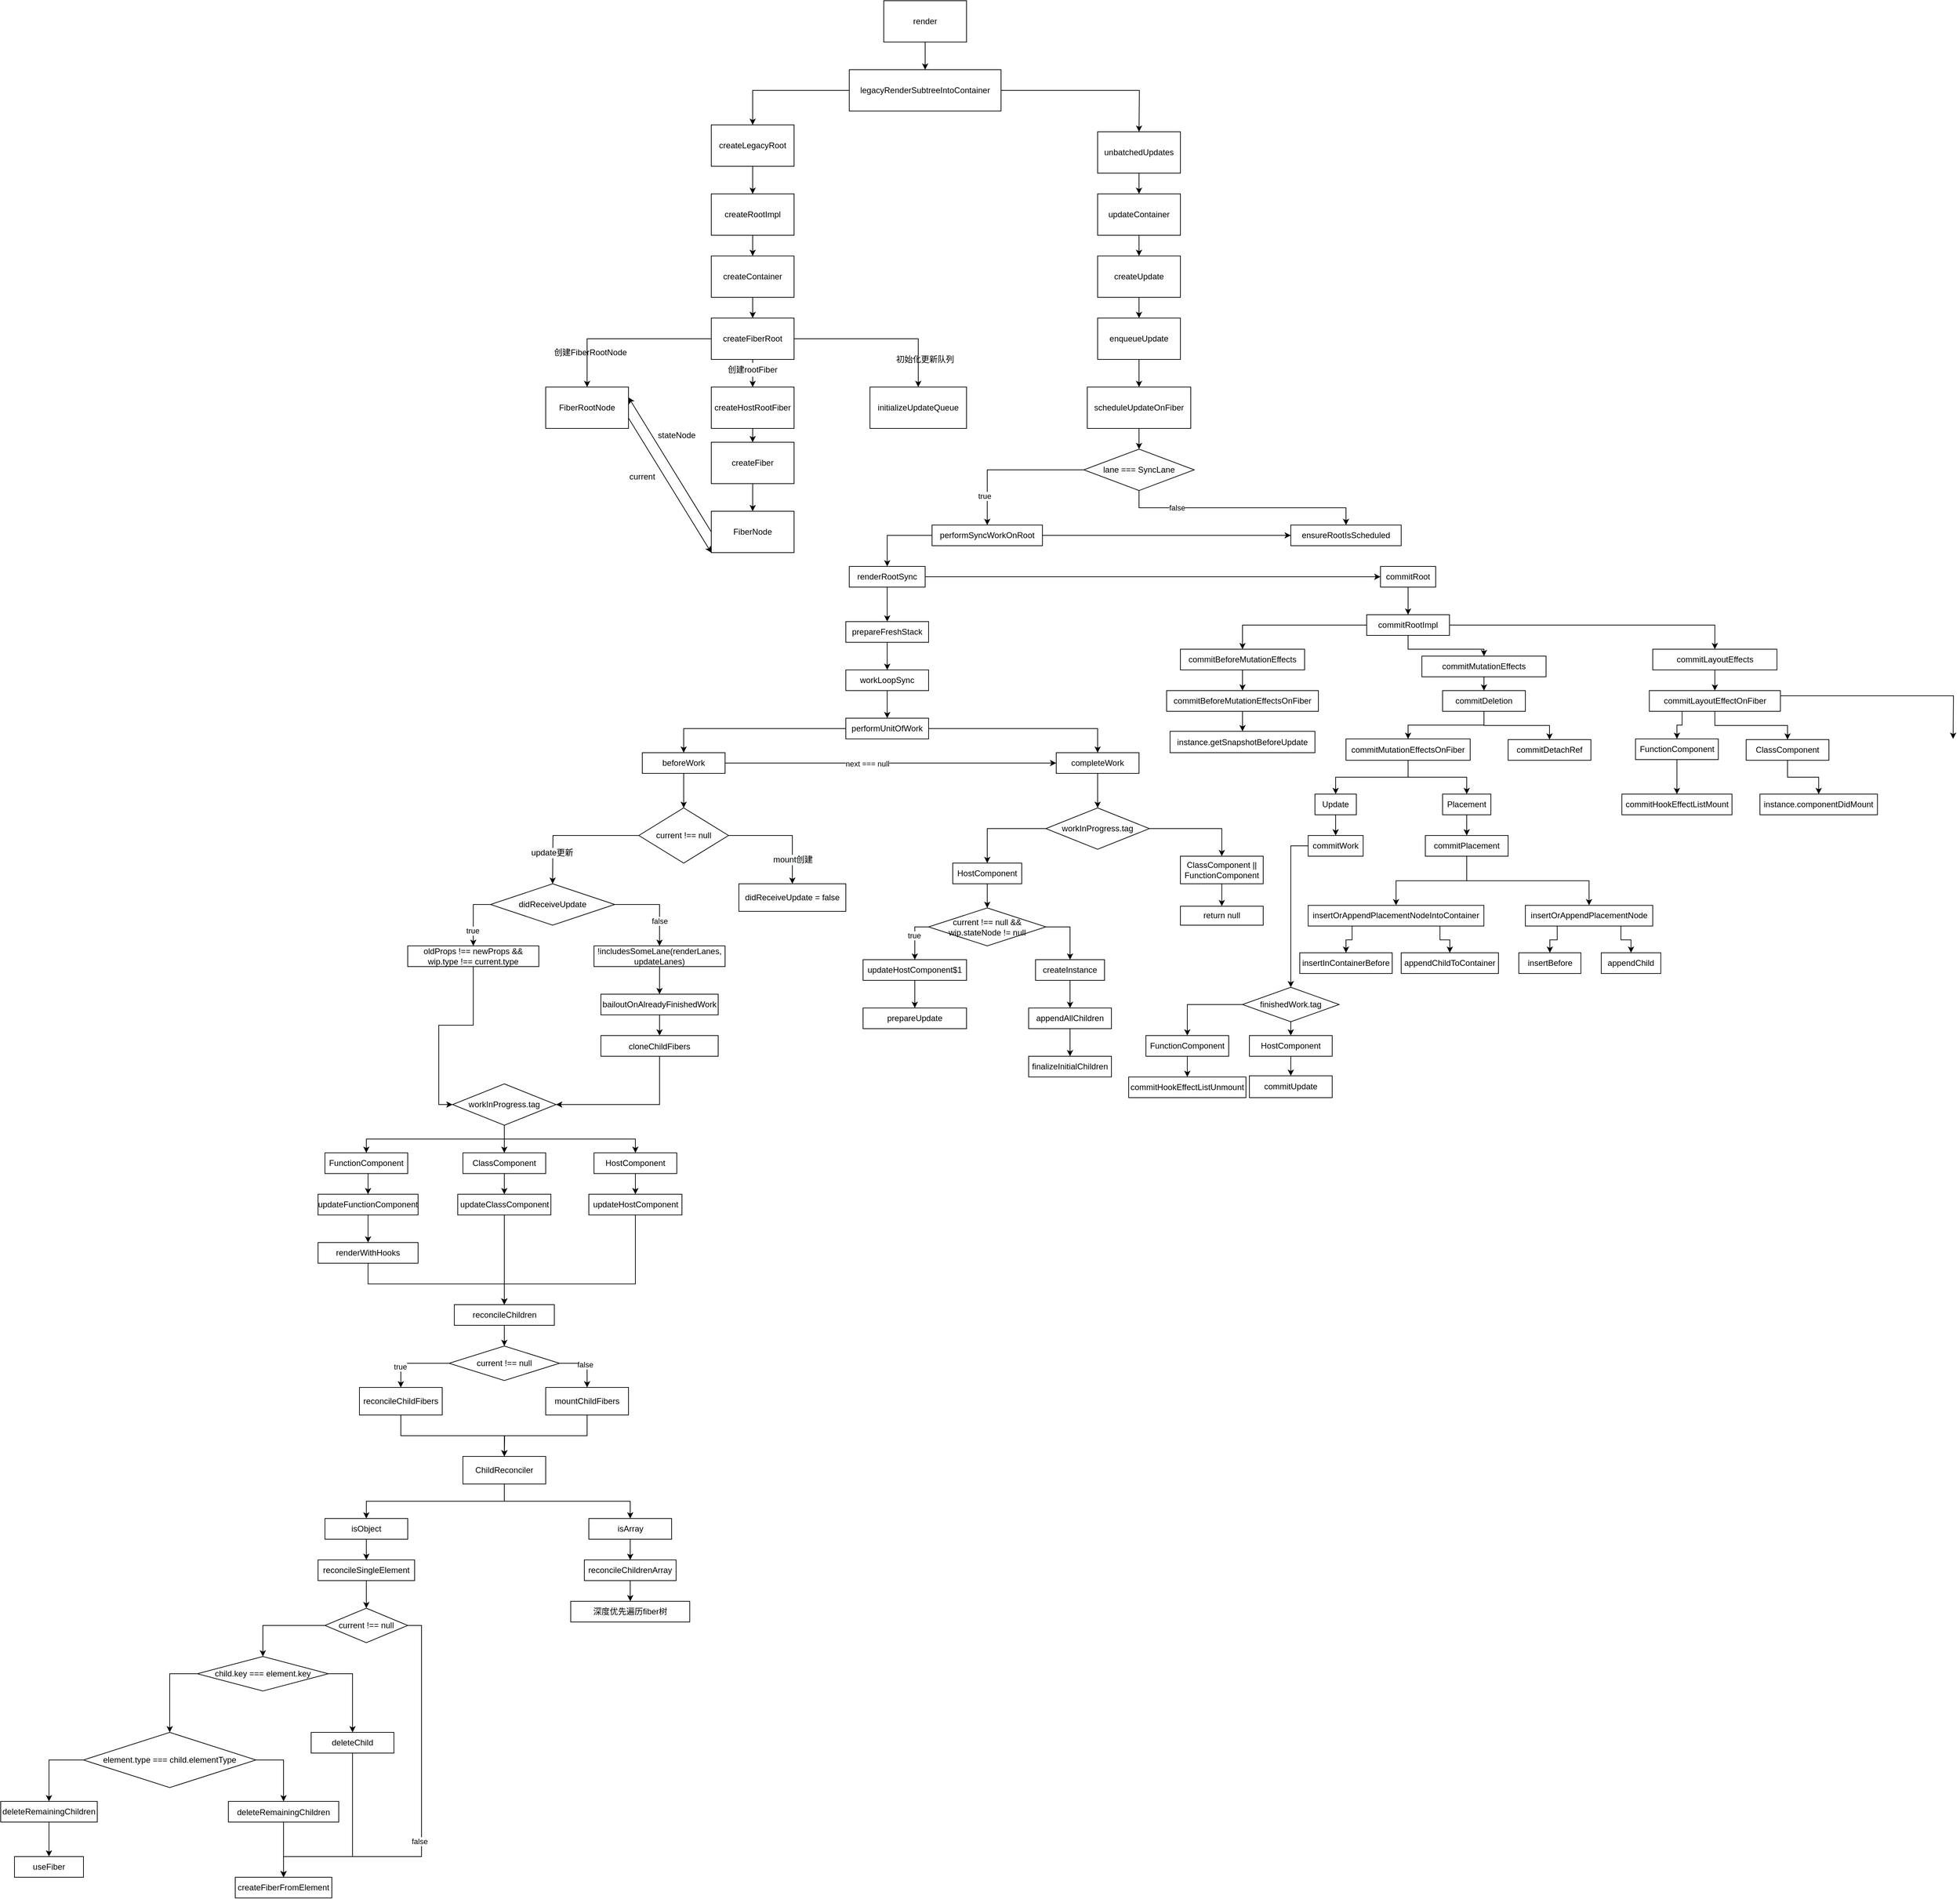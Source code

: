 <mxfile version="14.8.1" type="github">
  <diagram id="SUyYBRM5Ereph7z5FHVE" name="Page-1">
    <mxGraphModel dx="2442" dy="538" grid="1" gridSize="10" guides="1" tooltips="1" connect="1" arrows="1" fold="1" page="1" pageScale="1" pageWidth="827" pageHeight="1169" math="0" shadow="0">
      <root>
        <mxCell id="0" />
        <mxCell id="1" parent="0" />
        <mxCell id="hF8GJbH4QlHRkwEJSHVu-4" style="edgeStyle=orthogonalEdgeStyle;rounded=0;orthogonalLoop=1;jettySize=auto;html=1;exitX=0.5;exitY=1;exitDx=0;exitDy=0;entryX=0.5;entryY=0;entryDx=0;entryDy=0;" edge="1" parent="1" source="hF8GJbH4QlHRkwEJSHVu-1" target="hF8GJbH4QlHRkwEJSHVu-2">
          <mxGeometry relative="1" as="geometry" />
        </mxCell>
        <mxCell id="hF8GJbH4QlHRkwEJSHVu-1" value="render" style="rounded=0;whiteSpace=wrap;html=1;" vertex="1" parent="1">
          <mxGeometry x="320" y="40" width="120" height="60" as="geometry" />
        </mxCell>
        <mxCell id="hF8GJbH4QlHRkwEJSHVu-39" style="edgeStyle=orthogonalEdgeStyle;rounded=0;orthogonalLoop=1;jettySize=auto;html=1;exitX=1;exitY=0.5;exitDx=0;exitDy=0;" edge="1" parent="1" source="hF8GJbH4QlHRkwEJSHVu-2">
          <mxGeometry relative="1" as="geometry">
            <mxPoint x="690" y="230" as="targetPoint" />
          </mxGeometry>
        </mxCell>
        <mxCell id="hF8GJbH4QlHRkwEJSHVu-43" style="edgeStyle=orthogonalEdgeStyle;rounded=0;orthogonalLoop=1;jettySize=auto;html=1;exitX=0;exitY=0.5;exitDx=0;exitDy=0;entryX=0.5;entryY=0;entryDx=0;entryDy=0;" edge="1" parent="1" source="hF8GJbH4QlHRkwEJSHVu-2" target="hF8GJbH4QlHRkwEJSHVu-7">
          <mxGeometry relative="1" as="geometry" />
        </mxCell>
        <mxCell id="hF8GJbH4QlHRkwEJSHVu-2" value="legacyRenderSubtreeIntoContainer" style="rounded=0;whiteSpace=wrap;html=1;" vertex="1" parent="1">
          <mxGeometry x="270" y="140" width="220" height="60" as="geometry" />
        </mxCell>
        <mxCell id="hF8GJbH4QlHRkwEJSHVu-10" style="edgeStyle=orthogonalEdgeStyle;rounded=0;orthogonalLoop=1;jettySize=auto;html=1;exitX=0.5;exitY=1;exitDx=0;exitDy=0;entryX=0.5;entryY=0;entryDx=0;entryDy=0;" edge="1" parent="1" source="hF8GJbH4QlHRkwEJSHVu-7" target="hF8GJbH4QlHRkwEJSHVu-8">
          <mxGeometry relative="1" as="geometry" />
        </mxCell>
        <mxCell id="hF8GJbH4QlHRkwEJSHVu-7" value="createLegacyRoot" style="rounded=0;whiteSpace=wrap;html=1;" vertex="1" parent="1">
          <mxGeometry x="70" y="220" width="120" height="60" as="geometry" />
        </mxCell>
        <mxCell id="hF8GJbH4QlHRkwEJSHVu-8" value="createRootImpl" style="rounded=0;whiteSpace=wrap;html=1;" vertex="1" parent="1">
          <mxGeometry x="70" y="320" width="120" height="60" as="geometry" />
        </mxCell>
        <mxCell id="hF8GJbH4QlHRkwEJSHVu-11" value="" style="endArrow=classic;html=1;exitX=0.5;exitY=1;exitDx=0;exitDy=0;" edge="1" parent="1" source="hF8GJbH4QlHRkwEJSHVu-8" target="hF8GJbH4QlHRkwEJSHVu-12">
          <mxGeometry width="50" height="50" relative="1" as="geometry">
            <mxPoint x="270" y="370" as="sourcePoint" />
            <mxPoint x="170" y="350" as="targetPoint" />
            <Array as="points" />
          </mxGeometry>
        </mxCell>
        <mxCell id="hF8GJbH4QlHRkwEJSHVu-12" value="createContainer" style="rounded=0;whiteSpace=wrap;html=1;" vertex="1" parent="1">
          <mxGeometry x="70" y="410" width="120" height="60" as="geometry" />
        </mxCell>
        <mxCell id="hF8GJbH4QlHRkwEJSHVu-20" style="edgeStyle=orthogonalEdgeStyle;rounded=0;orthogonalLoop=1;jettySize=auto;html=1;exitX=0;exitY=0.5;exitDx=0;exitDy=0;entryX=0.5;entryY=0;entryDx=0;entryDy=0;" edge="1" parent="1" source="hF8GJbH4QlHRkwEJSHVu-13" target="hF8GJbH4QlHRkwEJSHVu-19">
          <mxGeometry relative="1" as="geometry" />
        </mxCell>
        <mxCell id="hF8GJbH4QlHRkwEJSHVu-44" style="edgeStyle=orthogonalEdgeStyle;rounded=0;orthogonalLoop=1;jettySize=auto;html=1;exitX=0.5;exitY=1;exitDx=0;exitDy=0;entryX=0.5;entryY=0;entryDx=0;entryDy=0;startArrow=none;" edge="1" parent="1" source="hF8GJbH4QlHRkwEJSHVu-23" target="hF8GJbH4QlHRkwEJSHVu-21">
          <mxGeometry relative="1" as="geometry" />
        </mxCell>
        <mxCell id="hF8GJbH4QlHRkwEJSHVu-48" style="edgeStyle=orthogonalEdgeStyle;rounded=0;orthogonalLoop=1;jettySize=auto;html=1;exitX=1;exitY=0.5;exitDx=0;exitDy=0;entryX=0.5;entryY=0;entryDx=0;entryDy=0;" edge="1" parent="1" source="hF8GJbH4QlHRkwEJSHVu-13" target="hF8GJbH4QlHRkwEJSHVu-37">
          <mxGeometry relative="1" as="geometry" />
        </mxCell>
        <mxCell id="hF8GJbH4QlHRkwEJSHVu-13" value="createFiberRoot" style="rounded=0;whiteSpace=wrap;html=1;" vertex="1" parent="1">
          <mxGeometry x="70" y="500" width="120" height="60" as="geometry" />
        </mxCell>
        <mxCell id="hF8GJbH4QlHRkwEJSHVu-14" value="" style="endArrow=classic;html=1;entryX=0.5;entryY=0;entryDx=0;entryDy=0;exitX=0.5;exitY=1;exitDx=0;exitDy=0;" edge="1" parent="1" source="hF8GJbH4QlHRkwEJSHVu-12" target="hF8GJbH4QlHRkwEJSHVu-13">
          <mxGeometry width="50" height="50" relative="1" as="geometry">
            <mxPoint x="180" y="510" as="sourcePoint" />
            <mxPoint x="230" y="460" as="targetPoint" />
          </mxGeometry>
        </mxCell>
        <mxCell id="hF8GJbH4QlHRkwEJSHVu-15" value="创建FiberRootNode&lt;br&gt;" style="text;html=1;strokeColor=none;fillColor=none;align=center;verticalAlign=middle;whiteSpace=wrap;rounded=0;" vertex="1" parent="1">
          <mxGeometry x="-170" y="540" width="130" height="20" as="geometry" />
        </mxCell>
        <mxCell id="hF8GJbH4QlHRkwEJSHVu-19" value="FiberRootNode" style="rounded=0;whiteSpace=wrap;html=1;" vertex="1" parent="1">
          <mxGeometry x="-170" y="600" width="120" height="60" as="geometry" />
        </mxCell>
        <mxCell id="hF8GJbH4QlHRkwEJSHVu-25" style="edgeStyle=orthogonalEdgeStyle;rounded=0;orthogonalLoop=1;jettySize=auto;html=1;exitX=0.5;exitY=1;exitDx=0;exitDy=0;entryX=0.5;entryY=0;entryDx=0;entryDy=0;" edge="1" parent="1" source="hF8GJbH4QlHRkwEJSHVu-21" target="hF8GJbH4QlHRkwEJSHVu-24">
          <mxGeometry relative="1" as="geometry" />
        </mxCell>
        <mxCell id="hF8GJbH4QlHRkwEJSHVu-21" value="createHostRootFiber" style="rounded=0;whiteSpace=wrap;html=1;" vertex="1" parent="1">
          <mxGeometry x="70" y="600" width="120" height="60" as="geometry" />
        </mxCell>
        <mxCell id="hF8GJbH4QlHRkwEJSHVu-27" style="edgeStyle=orthogonalEdgeStyle;rounded=0;orthogonalLoop=1;jettySize=auto;html=1;exitX=0.5;exitY=1;exitDx=0;exitDy=0;entryX=0.5;entryY=0;entryDx=0;entryDy=0;" edge="1" parent="1" source="hF8GJbH4QlHRkwEJSHVu-24" target="hF8GJbH4QlHRkwEJSHVu-26">
          <mxGeometry relative="1" as="geometry" />
        </mxCell>
        <mxCell id="hF8GJbH4QlHRkwEJSHVu-24" value="createFiber" style="rounded=0;whiteSpace=wrap;html=1;" vertex="1" parent="1">
          <mxGeometry x="70" y="680" width="120" height="60" as="geometry" />
        </mxCell>
        <mxCell id="hF8GJbH4QlHRkwEJSHVu-26" value="FiberNode" style="rounded=0;whiteSpace=wrap;html=1;" vertex="1" parent="1">
          <mxGeometry x="70" y="780" width="120" height="60" as="geometry" />
        </mxCell>
        <mxCell id="hF8GJbH4QlHRkwEJSHVu-30" value="" style="endArrow=classic;html=1;entryX=0;entryY=1;entryDx=0;entryDy=0;exitX=1;exitY=0.75;exitDx=0;exitDy=0;" edge="1" parent="1" source="hF8GJbH4QlHRkwEJSHVu-19" target="hF8GJbH4QlHRkwEJSHVu-26">
          <mxGeometry width="50" height="50" relative="1" as="geometry">
            <mxPoint x="300" y="630" as="sourcePoint" />
            <mxPoint x="350" y="580" as="targetPoint" />
          </mxGeometry>
        </mxCell>
        <mxCell id="hF8GJbH4QlHRkwEJSHVu-32" value="" style="endArrow=classic;html=1;exitX=0;exitY=0.5;exitDx=0;exitDy=0;entryX=1;entryY=0.25;entryDx=0;entryDy=0;" edge="1" parent="1" source="hF8GJbH4QlHRkwEJSHVu-26" target="hF8GJbH4QlHRkwEJSHVu-19">
          <mxGeometry width="50" height="50" relative="1" as="geometry">
            <mxPoint x="300" y="630" as="sourcePoint" />
            <mxPoint x="350" y="580" as="targetPoint" />
          </mxGeometry>
        </mxCell>
        <mxCell id="hF8GJbH4QlHRkwEJSHVu-33" value="stateNode" style="text;html=1;strokeColor=none;fillColor=none;align=center;verticalAlign=middle;whiteSpace=wrap;rounded=0;" vertex="1" parent="1">
          <mxGeometry x="-10" y="660" width="60" height="20" as="geometry" />
        </mxCell>
        <mxCell id="hF8GJbH4QlHRkwEJSHVu-34" value="current" style="text;html=1;strokeColor=none;fillColor=none;align=center;verticalAlign=middle;whiteSpace=wrap;rounded=0;" vertex="1" parent="1">
          <mxGeometry x="-50" y="720" width="40" height="20" as="geometry" />
        </mxCell>
        <mxCell id="hF8GJbH4QlHRkwEJSHVu-37" value="initializeUpdateQueue" style="rounded=0;whiteSpace=wrap;html=1;" vertex="1" parent="1">
          <mxGeometry x="300" y="600" width="140" height="60" as="geometry" />
        </mxCell>
        <mxCell id="hF8GJbH4QlHRkwEJSHVu-38" value="初始化更新队列" style="text;html=1;strokeColor=none;fillColor=none;align=center;verticalAlign=middle;whiteSpace=wrap;rounded=0;" vertex="1" parent="1">
          <mxGeometry x="335" y="550" width="90" height="20" as="geometry" />
        </mxCell>
        <mxCell id="hF8GJbH4QlHRkwEJSHVu-42" style="edgeStyle=orthogonalEdgeStyle;rounded=0;orthogonalLoop=1;jettySize=auto;html=1;exitX=0.5;exitY=1;exitDx=0;exitDy=0;entryX=0.5;entryY=0;entryDx=0;entryDy=0;" edge="1" parent="1" source="hF8GJbH4QlHRkwEJSHVu-40" target="hF8GJbH4QlHRkwEJSHVu-41">
          <mxGeometry relative="1" as="geometry" />
        </mxCell>
        <mxCell id="hF8GJbH4QlHRkwEJSHVu-40" value="unbatchedUpdates" style="rounded=0;whiteSpace=wrap;html=1;" vertex="1" parent="1">
          <mxGeometry x="630" y="230" width="120" height="60" as="geometry" />
        </mxCell>
        <mxCell id="hF8GJbH4QlHRkwEJSHVu-50" style="edgeStyle=orthogonalEdgeStyle;rounded=0;orthogonalLoop=1;jettySize=auto;html=1;exitX=0.5;exitY=1;exitDx=0;exitDy=0;entryX=0.5;entryY=0;entryDx=0;entryDy=0;" edge="1" parent="1" source="hF8GJbH4QlHRkwEJSHVu-41" target="hF8GJbH4QlHRkwEJSHVu-49">
          <mxGeometry relative="1" as="geometry" />
        </mxCell>
        <mxCell id="hF8GJbH4QlHRkwEJSHVu-41" value="updateContainer" style="rounded=0;whiteSpace=wrap;html=1;" vertex="1" parent="1">
          <mxGeometry x="630" y="320" width="120" height="60" as="geometry" />
        </mxCell>
        <mxCell id="hF8GJbH4QlHRkwEJSHVu-23" value="创建rootFiber" style="text;html=1;strokeColor=none;fillColor=none;align=center;verticalAlign=middle;whiteSpace=wrap;rounded=0;" vertex="1" parent="1">
          <mxGeometry x="65" y="565" width="130" height="20" as="geometry" />
        </mxCell>
        <mxCell id="hF8GJbH4QlHRkwEJSHVu-45" value="" style="edgeStyle=orthogonalEdgeStyle;rounded=0;orthogonalLoop=1;jettySize=auto;html=1;exitX=0.5;exitY=1;exitDx=0;exitDy=0;entryX=0.5;entryY=0;entryDx=0;entryDy=0;endArrow=none;" edge="1" parent="1" source="hF8GJbH4QlHRkwEJSHVu-13" target="hF8GJbH4QlHRkwEJSHVu-23">
          <mxGeometry relative="1" as="geometry">
            <mxPoint x="130" y="560" as="sourcePoint" />
            <mxPoint x="130" y="585" as="targetPoint" />
          </mxGeometry>
        </mxCell>
        <mxCell id="hF8GJbH4QlHRkwEJSHVu-52" style="edgeStyle=orthogonalEdgeStyle;rounded=0;orthogonalLoop=1;jettySize=auto;html=1;exitX=0.5;exitY=1;exitDx=0;exitDy=0;entryX=0.5;entryY=0;entryDx=0;entryDy=0;" edge="1" parent="1" source="hF8GJbH4QlHRkwEJSHVu-49" target="hF8GJbH4QlHRkwEJSHVu-51">
          <mxGeometry relative="1" as="geometry" />
        </mxCell>
        <mxCell id="hF8GJbH4QlHRkwEJSHVu-49" value="createUpdate" style="rounded=0;whiteSpace=wrap;html=1;" vertex="1" parent="1">
          <mxGeometry x="630" y="410" width="120" height="60" as="geometry" />
        </mxCell>
        <mxCell id="hF8GJbH4QlHRkwEJSHVu-54" style="edgeStyle=orthogonalEdgeStyle;rounded=0;orthogonalLoop=1;jettySize=auto;html=1;exitX=0.5;exitY=1;exitDx=0;exitDy=0;entryX=0.5;entryY=0;entryDx=0;entryDy=0;" edge="1" parent="1" source="hF8GJbH4QlHRkwEJSHVu-51" target="hF8GJbH4QlHRkwEJSHVu-53">
          <mxGeometry relative="1" as="geometry" />
        </mxCell>
        <mxCell id="hF8GJbH4QlHRkwEJSHVu-51" value="enqueueUpdate" style="rounded=0;whiteSpace=wrap;html=1;" vertex="1" parent="1">
          <mxGeometry x="630" y="500" width="120" height="60" as="geometry" />
        </mxCell>
        <mxCell id="hF8GJbH4QlHRkwEJSHVu-56" style="edgeStyle=orthogonalEdgeStyle;rounded=0;orthogonalLoop=1;jettySize=auto;html=1;exitX=0.5;exitY=1;exitDx=0;exitDy=0;entryX=0.5;entryY=0;entryDx=0;entryDy=0;" edge="1" parent="1" source="hF8GJbH4QlHRkwEJSHVu-53" target="hF8GJbH4QlHRkwEJSHVu-55">
          <mxGeometry relative="1" as="geometry" />
        </mxCell>
        <mxCell id="hF8GJbH4QlHRkwEJSHVu-53" value="scheduleUpdateOnFiber" style="rounded=0;whiteSpace=wrap;html=1;" vertex="1" parent="1">
          <mxGeometry x="615" y="600" width="150" height="60" as="geometry" />
        </mxCell>
        <mxCell id="hF8GJbH4QlHRkwEJSHVu-61" style="edgeStyle=orthogonalEdgeStyle;rounded=0;orthogonalLoop=1;jettySize=auto;html=1;exitX=0;exitY=0.5;exitDx=0;exitDy=0;entryX=0.5;entryY=0;entryDx=0;entryDy=0;" edge="1" parent="1" source="hF8GJbH4QlHRkwEJSHVu-55" target="hF8GJbH4QlHRkwEJSHVu-59">
          <mxGeometry relative="1" as="geometry" />
        </mxCell>
        <mxCell id="hF8GJbH4QlHRkwEJSHVu-242" value="true" style="edgeLabel;html=1;align=center;verticalAlign=middle;resizable=0;points=[];" vertex="1" connectable="0" parent="hF8GJbH4QlHRkwEJSHVu-61">
          <mxGeometry x="0.617" y="-4" relative="1" as="geometry">
            <mxPoint as="offset" />
          </mxGeometry>
        </mxCell>
        <mxCell id="hF8GJbH4QlHRkwEJSHVu-70" style="edgeStyle=orthogonalEdgeStyle;rounded=0;orthogonalLoop=1;jettySize=auto;html=1;exitX=0.5;exitY=1;exitDx=0;exitDy=0;" edge="1" parent="1" source="hF8GJbH4QlHRkwEJSHVu-55" target="hF8GJbH4QlHRkwEJSHVu-68">
          <mxGeometry relative="1" as="geometry" />
        </mxCell>
        <mxCell id="hF8GJbH4QlHRkwEJSHVu-241" value="false" style="edgeLabel;html=1;align=center;verticalAlign=middle;resizable=0;points=[];" vertex="1" connectable="0" parent="hF8GJbH4QlHRkwEJSHVu-70">
          <mxGeometry x="-0.547" relative="1" as="geometry">
            <mxPoint as="offset" />
          </mxGeometry>
        </mxCell>
        <mxCell id="hF8GJbH4QlHRkwEJSHVu-55" value="lane === SyncLane" style="rhombus;whiteSpace=wrap;html=1;" vertex="1" parent="1">
          <mxGeometry x="610" y="690" width="160" height="60" as="geometry" />
        </mxCell>
        <mxCell id="hF8GJbH4QlHRkwEJSHVu-75" style="edgeStyle=orthogonalEdgeStyle;rounded=0;orthogonalLoop=1;jettySize=auto;html=1;exitX=0;exitY=0.5;exitDx=0;exitDy=0;entryX=0.5;entryY=0;entryDx=0;entryDy=0;" edge="1" parent="1" source="hF8GJbH4QlHRkwEJSHVu-59" target="hF8GJbH4QlHRkwEJSHVu-72">
          <mxGeometry relative="1" as="geometry" />
        </mxCell>
        <mxCell id="hF8GJbH4QlHRkwEJSHVu-239" style="edgeStyle=orthogonalEdgeStyle;rounded=0;orthogonalLoop=1;jettySize=auto;html=1;exitX=1;exitY=0.5;exitDx=0;exitDy=0;entryX=0;entryY=0.5;entryDx=0;entryDy=0;" edge="1" parent="1" source="hF8GJbH4QlHRkwEJSHVu-59" target="hF8GJbH4QlHRkwEJSHVu-68">
          <mxGeometry relative="1" as="geometry" />
        </mxCell>
        <mxCell id="hF8GJbH4QlHRkwEJSHVu-59" value="performSyncWorkOnRoot" style="rounded=0;whiteSpace=wrap;html=1;" vertex="1" parent="1">
          <mxGeometry x="390" y="800" width="160" height="30" as="geometry" />
        </mxCell>
        <mxCell id="hF8GJbH4QlHRkwEJSHVu-68" value="ensureRootIsScheduled" style="rounded=0;whiteSpace=wrap;html=1;" vertex="1" parent="1">
          <mxGeometry x="910" y="800" width="160" height="30" as="geometry" />
        </mxCell>
        <mxCell id="hF8GJbH4QlHRkwEJSHVu-74" style="edgeStyle=orthogonalEdgeStyle;rounded=0;orthogonalLoop=1;jettySize=auto;html=1;exitX=0.5;exitY=1;exitDx=0;exitDy=0;" edge="1" parent="1" source="hF8GJbH4QlHRkwEJSHVu-72">
          <mxGeometry relative="1" as="geometry">
            <mxPoint x="325" y="940" as="targetPoint" />
          </mxGeometry>
        </mxCell>
        <mxCell id="hF8GJbH4QlHRkwEJSHVu-247" style="edgeStyle=orthogonalEdgeStyle;rounded=0;orthogonalLoop=1;jettySize=auto;html=1;exitX=1;exitY=0.5;exitDx=0;exitDy=0;" edge="1" parent="1" source="hF8GJbH4QlHRkwEJSHVu-72" target="hF8GJbH4QlHRkwEJSHVu-244">
          <mxGeometry relative="1" as="geometry" />
        </mxCell>
        <mxCell id="hF8GJbH4QlHRkwEJSHVu-72" value="renderRootSync" style="rounded=0;whiteSpace=wrap;html=1;" vertex="1" parent="1">
          <mxGeometry x="270" y="860" width="110" height="30" as="geometry" />
        </mxCell>
        <mxCell id="hF8GJbH4QlHRkwEJSHVu-79" style="edgeStyle=orthogonalEdgeStyle;rounded=0;orthogonalLoop=1;jettySize=auto;html=1;exitX=0.5;exitY=1;exitDx=0;exitDy=0;entryX=0.5;entryY=0;entryDx=0;entryDy=0;" edge="1" parent="1" source="hF8GJbH4QlHRkwEJSHVu-76" target="hF8GJbH4QlHRkwEJSHVu-78">
          <mxGeometry relative="1" as="geometry" />
        </mxCell>
        <mxCell id="hF8GJbH4QlHRkwEJSHVu-76" value="prepareFreshStack" style="rounded=0;whiteSpace=wrap;html=1;" vertex="1" parent="1">
          <mxGeometry x="265" y="940" width="120" height="30" as="geometry" />
        </mxCell>
        <mxCell id="hF8GJbH4QlHRkwEJSHVu-81" style="edgeStyle=orthogonalEdgeStyle;rounded=0;orthogonalLoop=1;jettySize=auto;html=1;exitX=0.5;exitY=1;exitDx=0;exitDy=0;entryX=0.5;entryY=0;entryDx=0;entryDy=0;" edge="1" parent="1" source="hF8GJbH4QlHRkwEJSHVu-78" target="hF8GJbH4QlHRkwEJSHVu-80">
          <mxGeometry relative="1" as="geometry" />
        </mxCell>
        <mxCell id="hF8GJbH4QlHRkwEJSHVu-78" value="workLoopSync" style="rounded=0;whiteSpace=wrap;html=1;" vertex="1" parent="1">
          <mxGeometry x="265" y="1010" width="120" height="30" as="geometry" />
        </mxCell>
        <mxCell id="hF8GJbH4QlHRkwEJSHVu-86" style="edgeStyle=orthogonalEdgeStyle;rounded=0;orthogonalLoop=1;jettySize=auto;html=1;exitX=0;exitY=0.5;exitDx=0;exitDy=0;entryX=0.5;entryY=0;entryDx=0;entryDy=0;" edge="1" parent="1" source="hF8GJbH4QlHRkwEJSHVu-80" target="hF8GJbH4QlHRkwEJSHVu-82">
          <mxGeometry relative="1" as="geometry" />
        </mxCell>
        <mxCell id="hF8GJbH4QlHRkwEJSHVu-88" style="edgeStyle=orthogonalEdgeStyle;rounded=0;orthogonalLoop=1;jettySize=auto;html=1;exitX=1;exitY=0.5;exitDx=0;exitDy=0;entryX=0.5;entryY=0;entryDx=0;entryDy=0;" edge="1" parent="1" source="hF8GJbH4QlHRkwEJSHVu-80" target="hF8GJbH4QlHRkwEJSHVu-87">
          <mxGeometry relative="1" as="geometry" />
        </mxCell>
        <mxCell id="hF8GJbH4QlHRkwEJSHVu-80" value="performUnitOfWork" style="rounded=0;whiteSpace=wrap;html=1;" vertex="1" parent="1">
          <mxGeometry x="265" y="1080" width="120" height="30" as="geometry" />
        </mxCell>
        <mxCell id="hF8GJbH4QlHRkwEJSHVu-92" style="edgeStyle=orthogonalEdgeStyle;rounded=0;orthogonalLoop=1;jettySize=auto;html=1;exitX=0.5;exitY=1;exitDx=0;exitDy=0;entryX=0.5;entryY=0;entryDx=0;entryDy=0;" edge="1" parent="1" source="hF8GJbH4QlHRkwEJSHVu-82" target="hF8GJbH4QlHRkwEJSHVu-90">
          <mxGeometry relative="1" as="geometry" />
        </mxCell>
        <mxCell id="hF8GJbH4QlHRkwEJSHVu-206" style="edgeStyle=orthogonalEdgeStyle;rounded=0;orthogonalLoop=1;jettySize=auto;html=1;exitX=1;exitY=0.5;exitDx=0;exitDy=0;entryX=0;entryY=0.5;entryDx=0;entryDy=0;" edge="1" parent="1" source="hF8GJbH4QlHRkwEJSHVu-82" target="hF8GJbH4QlHRkwEJSHVu-87">
          <mxGeometry relative="1" as="geometry" />
        </mxCell>
        <mxCell id="hF8GJbH4QlHRkwEJSHVu-207" value="next === null" style="edgeLabel;html=1;align=center;verticalAlign=middle;resizable=0;points=[];" vertex="1" connectable="0" parent="hF8GJbH4QlHRkwEJSHVu-206">
          <mxGeometry x="-0.144" y="-1" relative="1" as="geometry">
            <mxPoint as="offset" />
          </mxGeometry>
        </mxCell>
        <mxCell id="hF8GJbH4QlHRkwEJSHVu-82" value="beforeWork" style="rounded=0;whiteSpace=wrap;html=1;" vertex="1" parent="1">
          <mxGeometry x="-30" y="1130" width="120" height="30" as="geometry" />
        </mxCell>
        <mxCell id="hF8GJbH4QlHRkwEJSHVu-210" style="edgeStyle=orthogonalEdgeStyle;rounded=0;orthogonalLoop=1;jettySize=auto;html=1;exitX=0.5;exitY=1;exitDx=0;exitDy=0;entryX=0.5;entryY=0;entryDx=0;entryDy=0;" edge="1" parent="1" source="hF8GJbH4QlHRkwEJSHVu-87" target="hF8GJbH4QlHRkwEJSHVu-209">
          <mxGeometry relative="1" as="geometry" />
        </mxCell>
        <mxCell id="hF8GJbH4QlHRkwEJSHVu-87" value="completeWork" style="rounded=0;whiteSpace=wrap;html=1;" vertex="1" parent="1">
          <mxGeometry x="570" y="1130" width="120" height="30" as="geometry" />
        </mxCell>
        <mxCell id="hF8GJbH4QlHRkwEJSHVu-95" style="edgeStyle=orthogonalEdgeStyle;rounded=0;orthogonalLoop=1;jettySize=auto;html=1;exitX=0;exitY=0.5;exitDx=0;exitDy=0;" edge="1" parent="1" source="hF8GJbH4QlHRkwEJSHVu-90">
          <mxGeometry relative="1" as="geometry">
            <mxPoint x="-160" y="1320" as="targetPoint" />
          </mxGeometry>
        </mxCell>
        <mxCell id="hF8GJbH4QlHRkwEJSHVu-113" value="&lt;span style=&quot;font-size: 12px ; background-color: rgb(248 , 249 , 250)&quot;&gt;update更新&lt;/span&gt;" style="edgeLabel;html=1;align=center;verticalAlign=middle;resizable=0;points=[];" vertex="1" connectable="0" parent="hF8GJbH4QlHRkwEJSHVu-95">
          <mxGeometry x="0.538" y="-2" relative="1" as="geometry">
            <mxPoint as="offset" />
          </mxGeometry>
        </mxCell>
        <mxCell id="hF8GJbH4QlHRkwEJSHVu-96" style="edgeStyle=orthogonalEdgeStyle;rounded=0;orthogonalLoop=1;jettySize=auto;html=1;exitX=1;exitY=0.5;exitDx=0;exitDy=0;entryX=0.5;entryY=0;entryDx=0;entryDy=0;" edge="1" parent="1" source="hF8GJbH4QlHRkwEJSHVu-90" target="hF8GJbH4QlHRkwEJSHVu-94">
          <mxGeometry relative="1" as="geometry" />
        </mxCell>
        <mxCell id="hF8GJbH4QlHRkwEJSHVu-114" value="&lt;span style=&quot;font-size: 12px ; background-color: rgb(248 , 249 , 250)&quot;&gt;mount创建&lt;/span&gt;" style="edgeLabel;html=1;align=center;verticalAlign=middle;resizable=0;points=[];" vertex="1" connectable="0" parent="hF8GJbH4QlHRkwEJSHVu-96">
          <mxGeometry x="0.557" relative="1" as="geometry">
            <mxPoint y="1" as="offset" />
          </mxGeometry>
        </mxCell>
        <mxCell id="hF8GJbH4QlHRkwEJSHVu-90" value="current !== null" style="rhombus;whiteSpace=wrap;html=1;" vertex="1" parent="1">
          <mxGeometry x="-35" y="1210" width="130" height="80" as="geometry" />
        </mxCell>
        <mxCell id="hF8GJbH4QlHRkwEJSHVu-94" value="didReceiveUpdate = false" style="rounded=0;whiteSpace=wrap;html=1;" vertex="1" parent="1">
          <mxGeometry x="110" y="1320" width="155" height="40" as="geometry" />
        </mxCell>
        <mxCell id="hF8GJbH4QlHRkwEJSHVu-106" style="edgeStyle=orthogonalEdgeStyle;rounded=0;orthogonalLoop=1;jettySize=auto;html=1;exitX=0;exitY=0.5;exitDx=0;exitDy=0;" edge="1" parent="1" source="hF8GJbH4QlHRkwEJSHVu-105" target="hF8GJbH4QlHRkwEJSHVu-109">
          <mxGeometry relative="1" as="geometry">
            <mxPoint x="-320" y="1420" as="targetPoint" />
          </mxGeometry>
        </mxCell>
        <mxCell id="hF8GJbH4QlHRkwEJSHVu-111" value="true" style="edgeLabel;html=1;align=center;verticalAlign=middle;resizable=0;points=[];" vertex="1" connectable="0" parent="hF8GJbH4QlHRkwEJSHVu-106">
          <mxGeometry x="0.467" y="-1" relative="1" as="geometry">
            <mxPoint as="offset" />
          </mxGeometry>
        </mxCell>
        <mxCell id="hF8GJbH4QlHRkwEJSHVu-107" style="edgeStyle=orthogonalEdgeStyle;rounded=0;orthogonalLoop=1;jettySize=auto;html=1;exitX=1;exitY=0.5;exitDx=0;exitDy=0;" edge="1" parent="1" source="hF8GJbH4QlHRkwEJSHVu-105" target="hF8GJbH4QlHRkwEJSHVu-108">
          <mxGeometry relative="1" as="geometry">
            <mxPoint x="-20" y="1430" as="targetPoint" />
          </mxGeometry>
        </mxCell>
        <mxCell id="hF8GJbH4QlHRkwEJSHVu-112" value="false" style="edgeLabel;html=1;align=center;verticalAlign=middle;resizable=0;points=[];" vertex="1" connectable="0" parent="hF8GJbH4QlHRkwEJSHVu-107">
          <mxGeometry x="0.42" relative="1" as="geometry">
            <mxPoint as="offset" />
          </mxGeometry>
        </mxCell>
        <mxCell id="hF8GJbH4QlHRkwEJSHVu-105" value="&lt;span style=&quot;color: rgb(0 , 0 , 0) ; font-family: &amp;#34;helvetica&amp;#34; ; font-size: 12px ; font-style: normal ; font-weight: 400 ; letter-spacing: normal ; text-align: center ; text-indent: 0px ; text-transform: none ; word-spacing: 0px ; background-color: rgb(248 , 249 , 250) ; display: inline ; float: none&quot;&gt;didReceiveUpdate&lt;/span&gt;" style="rhombus;whiteSpace=wrap;html=1;" vertex="1" parent="1">
          <mxGeometry x="-250" y="1320" width="180" height="60" as="geometry" />
        </mxCell>
        <mxCell id="hF8GJbH4QlHRkwEJSHVu-117" style="edgeStyle=orthogonalEdgeStyle;rounded=0;orthogonalLoop=1;jettySize=auto;html=1;exitX=0.5;exitY=1;exitDx=0;exitDy=0;entryX=0.5;entryY=0;entryDx=0;entryDy=0;" edge="1" parent="1" source="hF8GJbH4QlHRkwEJSHVu-108" target="hF8GJbH4QlHRkwEJSHVu-116">
          <mxGeometry relative="1" as="geometry" />
        </mxCell>
        <mxCell id="hF8GJbH4QlHRkwEJSHVu-108" value="!includesSomeLane(renderLanes, updateLanes)" style="rounded=0;whiteSpace=wrap;html=1;" vertex="1" parent="1">
          <mxGeometry x="-100" y="1410" width="190" height="30" as="geometry" />
        </mxCell>
        <mxCell id="hF8GJbH4QlHRkwEJSHVu-122" style="edgeStyle=orthogonalEdgeStyle;rounded=0;orthogonalLoop=1;jettySize=auto;html=1;exitX=0.5;exitY=1;exitDx=0;exitDy=0;entryX=0;entryY=0.5;entryDx=0;entryDy=0;" edge="1" parent="1" source="hF8GJbH4QlHRkwEJSHVu-109" target="hF8GJbH4QlHRkwEJSHVu-121">
          <mxGeometry relative="1" as="geometry" />
        </mxCell>
        <mxCell id="hF8GJbH4QlHRkwEJSHVu-109" value="oldProps !== newProps &amp;amp;&amp;amp; wip.type !== current.type" style="rounded=0;whiteSpace=wrap;html=1;" vertex="1" parent="1">
          <mxGeometry x="-370" y="1410" width="190" height="30" as="geometry" />
        </mxCell>
        <mxCell id="hF8GJbH4QlHRkwEJSHVu-115" style="edgeStyle=orthogonalEdgeStyle;rounded=0;orthogonalLoop=1;jettySize=auto;html=1;exitX=0.5;exitY=1;exitDx=0;exitDy=0;" edge="1" parent="1" source="hF8GJbH4QlHRkwEJSHVu-109" target="hF8GJbH4QlHRkwEJSHVu-109">
          <mxGeometry relative="1" as="geometry" />
        </mxCell>
        <mxCell id="hF8GJbH4QlHRkwEJSHVu-119" style="edgeStyle=orthogonalEdgeStyle;rounded=0;orthogonalLoop=1;jettySize=auto;html=1;exitX=0.5;exitY=1;exitDx=0;exitDy=0;entryX=0.5;entryY=0;entryDx=0;entryDy=0;" edge="1" parent="1" source="hF8GJbH4QlHRkwEJSHVu-116" target="hF8GJbH4QlHRkwEJSHVu-118">
          <mxGeometry relative="1" as="geometry" />
        </mxCell>
        <mxCell id="hF8GJbH4QlHRkwEJSHVu-116" value="bailoutOnAlreadyFinishedWork" style="rounded=0;whiteSpace=wrap;html=1;" vertex="1" parent="1">
          <mxGeometry x="-90" y="1480" width="170" height="30" as="geometry" />
        </mxCell>
        <mxCell id="hF8GJbH4QlHRkwEJSHVu-123" style="edgeStyle=orthogonalEdgeStyle;rounded=0;orthogonalLoop=1;jettySize=auto;html=1;exitX=0.5;exitY=1;exitDx=0;exitDy=0;entryX=1;entryY=0.5;entryDx=0;entryDy=0;" edge="1" parent="1" source="hF8GJbH4QlHRkwEJSHVu-118" target="hF8GJbH4QlHRkwEJSHVu-121">
          <mxGeometry relative="1" as="geometry" />
        </mxCell>
        <mxCell id="hF8GJbH4QlHRkwEJSHVu-118" value="&lt;div style=&quot;line-height: 18px&quot;&gt;&lt;span style=&quot;background-color: rgb(255 , 255 , 255)&quot;&gt;cloneChildFibers&lt;/span&gt;&lt;br&gt;&lt;/div&gt;" style="rounded=0;whiteSpace=wrap;html=1;" vertex="1" parent="1">
          <mxGeometry x="-90" y="1540" width="170" height="30" as="geometry" />
        </mxCell>
        <mxCell id="hF8GJbH4QlHRkwEJSHVu-124" style="edgeStyle=orthogonalEdgeStyle;rounded=0;orthogonalLoop=1;jettySize=auto;html=1;exitX=0.5;exitY=1;exitDx=0;exitDy=0;" edge="1" parent="1" source="hF8GJbH4QlHRkwEJSHVu-121" target="hF8GJbH4QlHRkwEJSHVu-125">
          <mxGeometry relative="1" as="geometry">
            <mxPoint x="-330" y="1730" as="targetPoint" />
          </mxGeometry>
        </mxCell>
        <mxCell id="hF8GJbH4QlHRkwEJSHVu-128" style="edgeStyle=orthogonalEdgeStyle;rounded=0;orthogonalLoop=1;jettySize=auto;html=1;exitX=0.5;exitY=1;exitDx=0;exitDy=0;entryX=0.5;entryY=0;entryDx=0;entryDy=0;" edge="1" parent="1" source="hF8GJbH4QlHRkwEJSHVu-121" target="hF8GJbH4QlHRkwEJSHVu-129">
          <mxGeometry relative="1" as="geometry">
            <mxPoint x="10" y="1710" as="targetPoint" />
          </mxGeometry>
        </mxCell>
        <mxCell id="hF8GJbH4QlHRkwEJSHVu-135" style="edgeStyle=orthogonalEdgeStyle;rounded=0;orthogonalLoop=1;jettySize=auto;html=1;exitX=0.5;exitY=1;exitDx=0;exitDy=0;entryX=0.5;entryY=0;entryDx=0;entryDy=0;" edge="1" parent="1" source="hF8GJbH4QlHRkwEJSHVu-121" target="hF8GJbH4QlHRkwEJSHVu-127">
          <mxGeometry relative="1" as="geometry" />
        </mxCell>
        <mxCell id="hF8GJbH4QlHRkwEJSHVu-121" value="workInProgress.tag" style="rhombus;whiteSpace=wrap;html=1;" vertex="1" parent="1">
          <mxGeometry x="-305" y="1610" width="150" height="60" as="geometry" />
        </mxCell>
        <mxCell id="hF8GJbH4QlHRkwEJSHVu-132" style="edgeStyle=orthogonalEdgeStyle;rounded=0;orthogonalLoop=1;jettySize=auto;html=1;exitX=0.5;exitY=1;exitDx=0;exitDy=0;entryX=0.5;entryY=0;entryDx=0;entryDy=0;" edge="1" parent="1" source="hF8GJbH4QlHRkwEJSHVu-125" target="hF8GJbH4QlHRkwEJSHVu-131">
          <mxGeometry relative="1" as="geometry" />
        </mxCell>
        <mxCell id="hF8GJbH4QlHRkwEJSHVu-125" value="FunctionComponent" style="rounded=0;whiteSpace=wrap;html=1;" vertex="1" parent="1">
          <mxGeometry x="-490" y="1710" width="120" height="30" as="geometry" />
        </mxCell>
        <mxCell id="hF8GJbH4QlHRkwEJSHVu-134" style="edgeStyle=orthogonalEdgeStyle;rounded=0;orthogonalLoop=1;jettySize=auto;html=1;exitX=0.5;exitY=1;exitDx=0;exitDy=0;entryX=0.5;entryY=0;entryDx=0;entryDy=0;" edge="1" parent="1" source="hF8GJbH4QlHRkwEJSHVu-127" target="hF8GJbH4QlHRkwEJSHVu-133">
          <mxGeometry relative="1" as="geometry" />
        </mxCell>
        <mxCell id="hF8GJbH4QlHRkwEJSHVu-127" value="ClassComponent" style="rounded=0;whiteSpace=wrap;html=1;" vertex="1" parent="1">
          <mxGeometry x="-290" y="1710" width="120" height="30" as="geometry" />
        </mxCell>
        <mxCell id="hF8GJbH4QlHRkwEJSHVu-137" style="edgeStyle=orthogonalEdgeStyle;rounded=0;orthogonalLoop=1;jettySize=auto;html=1;exitX=0.5;exitY=1;exitDx=0;exitDy=0;" edge="1" parent="1" source="hF8GJbH4QlHRkwEJSHVu-129" target="hF8GJbH4QlHRkwEJSHVu-136">
          <mxGeometry relative="1" as="geometry" />
        </mxCell>
        <mxCell id="hF8GJbH4QlHRkwEJSHVu-129" value="HostComponent" style="rounded=0;whiteSpace=wrap;html=1;" vertex="1" parent="1">
          <mxGeometry x="-100" y="1710" width="120" height="30" as="geometry" />
        </mxCell>
        <mxCell id="hF8GJbH4QlHRkwEJSHVu-144" style="edgeStyle=orthogonalEdgeStyle;rounded=0;orthogonalLoop=1;jettySize=auto;html=1;exitX=0.5;exitY=1;exitDx=0;exitDy=0;entryX=0.5;entryY=0;entryDx=0;entryDy=0;" edge="1" parent="1" source="hF8GJbH4QlHRkwEJSHVu-131" target="hF8GJbH4QlHRkwEJSHVu-143">
          <mxGeometry relative="1" as="geometry" />
        </mxCell>
        <mxCell id="hF8GJbH4QlHRkwEJSHVu-131" value="updateFunctionComponent" style="rounded=0;whiteSpace=wrap;html=1;" vertex="1" parent="1">
          <mxGeometry x="-500" y="1770" width="145" height="30" as="geometry" />
        </mxCell>
        <mxCell id="hF8GJbH4QlHRkwEJSHVu-141" value="" style="edgeStyle=orthogonalEdgeStyle;rounded=0;orthogonalLoop=1;jettySize=auto;html=1;" edge="1" parent="1" source="hF8GJbH4QlHRkwEJSHVu-133" target="hF8GJbH4QlHRkwEJSHVu-138">
          <mxGeometry relative="1" as="geometry" />
        </mxCell>
        <mxCell id="hF8GJbH4QlHRkwEJSHVu-133" value="updateClassComponent" style="rounded=0;whiteSpace=wrap;html=1;" vertex="1" parent="1">
          <mxGeometry x="-297.5" y="1770" width="135" height="30" as="geometry" />
        </mxCell>
        <mxCell id="hF8GJbH4QlHRkwEJSHVu-139" style="edgeStyle=orthogonalEdgeStyle;rounded=0;orthogonalLoop=1;jettySize=auto;html=1;exitX=0.5;exitY=1;exitDx=0;exitDy=0;entryX=0.5;entryY=0;entryDx=0;entryDy=0;" edge="1" parent="1" source="hF8GJbH4QlHRkwEJSHVu-136" target="hF8GJbH4QlHRkwEJSHVu-138">
          <mxGeometry relative="1" as="geometry">
            <Array as="points">
              <mxPoint x="-40" y="1900" />
              <mxPoint x="-230" y="1900" />
            </Array>
          </mxGeometry>
        </mxCell>
        <mxCell id="hF8GJbH4QlHRkwEJSHVu-136" value="updateHostComponent" style="rounded=0;whiteSpace=wrap;html=1;" vertex="1" parent="1">
          <mxGeometry x="-107.5" y="1770" width="135" height="30" as="geometry" />
        </mxCell>
        <mxCell id="hF8GJbH4QlHRkwEJSHVu-147" style="edgeStyle=orthogonalEdgeStyle;rounded=0;orthogonalLoop=1;jettySize=auto;html=1;exitX=0.5;exitY=1;exitDx=0;exitDy=0;entryX=0.5;entryY=0;entryDx=0;entryDy=0;" edge="1" parent="1" source="hF8GJbH4QlHRkwEJSHVu-138" target="hF8GJbH4QlHRkwEJSHVu-146">
          <mxGeometry relative="1" as="geometry" />
        </mxCell>
        <mxCell id="hF8GJbH4QlHRkwEJSHVu-138" value="reconcileChildren" style="rounded=0;whiteSpace=wrap;html=1;" vertex="1" parent="1">
          <mxGeometry x="-302.5" y="1930" width="145" height="30" as="geometry" />
        </mxCell>
        <mxCell id="hF8GJbH4QlHRkwEJSHVu-145" style="edgeStyle=orthogonalEdgeStyle;rounded=0;orthogonalLoop=1;jettySize=auto;html=1;exitX=0.5;exitY=1;exitDx=0;exitDy=0;entryX=0.5;entryY=0;entryDx=0;entryDy=0;" edge="1" parent="1" source="hF8GJbH4QlHRkwEJSHVu-143" target="hF8GJbH4QlHRkwEJSHVu-138">
          <mxGeometry relative="1" as="geometry" />
        </mxCell>
        <mxCell id="hF8GJbH4QlHRkwEJSHVu-143" value="renderWithHooks" style="rounded=0;whiteSpace=wrap;html=1;" vertex="1" parent="1">
          <mxGeometry x="-500" y="1840" width="145" height="30" as="geometry" />
        </mxCell>
        <mxCell id="hF8GJbH4QlHRkwEJSHVu-148" style="edgeStyle=orthogonalEdgeStyle;rounded=0;orthogonalLoop=1;jettySize=auto;html=1;exitX=0;exitY=0.5;exitDx=0;exitDy=0;" edge="1" parent="1" source="hF8GJbH4QlHRkwEJSHVu-146" target="hF8GJbH4QlHRkwEJSHVu-151">
          <mxGeometry relative="1" as="geometry">
            <mxPoint x="-380" y="2080" as="targetPoint" />
          </mxGeometry>
        </mxCell>
        <mxCell id="hF8GJbH4QlHRkwEJSHVu-152" value="true" style="edgeLabel;html=1;align=center;verticalAlign=middle;resizable=0;points=[];" vertex="1" connectable="0" parent="hF8GJbH4QlHRkwEJSHVu-148">
          <mxGeometry x="0.429" y="-1" relative="1" as="geometry">
            <mxPoint as="offset" />
          </mxGeometry>
        </mxCell>
        <mxCell id="hF8GJbH4QlHRkwEJSHVu-149" style="edgeStyle=orthogonalEdgeStyle;rounded=0;orthogonalLoop=1;jettySize=auto;html=1;exitX=1;exitY=0.5;exitDx=0;exitDy=0;" edge="1" parent="1" source="hF8GJbH4QlHRkwEJSHVu-146" target="hF8GJbH4QlHRkwEJSHVu-150">
          <mxGeometry relative="1" as="geometry">
            <mxPoint x="-110" y="2080" as="targetPoint" />
          </mxGeometry>
        </mxCell>
        <mxCell id="hF8GJbH4QlHRkwEJSHVu-153" value="false" style="edgeLabel;html=1;align=center;verticalAlign=middle;resizable=0;points=[];" vertex="1" connectable="0" parent="hF8GJbH4QlHRkwEJSHVu-149">
          <mxGeometry x="-0.013" y="-2" relative="1" as="geometry">
            <mxPoint as="offset" />
          </mxGeometry>
        </mxCell>
        <mxCell id="hF8GJbH4QlHRkwEJSHVu-146" value="current !== null" style="rhombus;whiteSpace=wrap;html=1;" vertex="1" parent="1">
          <mxGeometry x="-310" y="1990" width="160" height="50" as="geometry" />
        </mxCell>
        <mxCell id="hF8GJbH4QlHRkwEJSHVu-156" style="edgeStyle=orthogonalEdgeStyle;rounded=0;orthogonalLoop=1;jettySize=auto;html=1;exitX=0.5;exitY=1;exitDx=0;exitDy=0;" edge="1" parent="1" source="hF8GJbH4QlHRkwEJSHVu-150" target="hF8GJbH4QlHRkwEJSHVu-157">
          <mxGeometry relative="1" as="geometry">
            <mxPoint x="-230" y="2150" as="targetPoint" />
          </mxGeometry>
        </mxCell>
        <mxCell id="hF8GJbH4QlHRkwEJSHVu-150" value="mountChildFibers" style="rounded=0;whiteSpace=wrap;html=1;" vertex="1" parent="1">
          <mxGeometry x="-170" y="2050" width="120" height="40" as="geometry" />
        </mxCell>
        <mxCell id="hF8GJbH4QlHRkwEJSHVu-155" style="edgeStyle=orthogonalEdgeStyle;rounded=0;orthogonalLoop=1;jettySize=auto;html=1;exitX=0.5;exitY=1;exitDx=0;exitDy=0;" edge="1" parent="1" source="hF8GJbH4QlHRkwEJSHVu-151">
          <mxGeometry relative="1" as="geometry">
            <mxPoint x="-230" y="2150" as="targetPoint" />
          </mxGeometry>
        </mxCell>
        <mxCell id="hF8GJbH4QlHRkwEJSHVu-151" value="reconcileChildFibers" style="rounded=0;whiteSpace=wrap;html=1;" vertex="1" parent="1">
          <mxGeometry x="-440" y="2050" width="120" height="40" as="geometry" />
        </mxCell>
        <mxCell id="hF8GJbH4QlHRkwEJSHVu-159" style="edgeStyle=orthogonalEdgeStyle;rounded=0;orthogonalLoop=1;jettySize=auto;html=1;exitX=0.5;exitY=1;exitDx=0;exitDy=0;" edge="1" parent="1" source="hF8GJbH4QlHRkwEJSHVu-157" target="hF8GJbH4QlHRkwEJSHVu-160">
          <mxGeometry relative="1" as="geometry">
            <mxPoint x="-450" y="2240" as="targetPoint" />
          </mxGeometry>
        </mxCell>
        <mxCell id="hF8GJbH4QlHRkwEJSHVu-162" style="edgeStyle=orthogonalEdgeStyle;rounded=0;orthogonalLoop=1;jettySize=auto;html=1;exitX=0.5;exitY=1;exitDx=0;exitDy=0;entryX=0.5;entryY=0;entryDx=0;entryDy=0;" edge="1" parent="1" source="hF8GJbH4QlHRkwEJSHVu-157" target="hF8GJbH4QlHRkwEJSHVu-161">
          <mxGeometry relative="1" as="geometry" />
        </mxCell>
        <mxCell id="hF8GJbH4QlHRkwEJSHVu-157" value="ChildReconciler" style="rounded=0;whiteSpace=wrap;html=1;" vertex="1" parent="1">
          <mxGeometry x="-290" y="2150" width="120" height="40" as="geometry" />
        </mxCell>
        <mxCell id="hF8GJbH4QlHRkwEJSHVu-163" style="edgeStyle=orthogonalEdgeStyle;rounded=0;orthogonalLoop=1;jettySize=auto;html=1;exitX=0.5;exitY=1;exitDx=0;exitDy=0;" edge="1" parent="1" source="hF8GJbH4QlHRkwEJSHVu-160" target="hF8GJbH4QlHRkwEJSHVu-164">
          <mxGeometry relative="1" as="geometry">
            <mxPoint x="-430" y="2300" as="targetPoint" />
          </mxGeometry>
        </mxCell>
        <mxCell id="hF8GJbH4QlHRkwEJSHVu-160" value="isObject" style="rounded=0;whiteSpace=wrap;html=1;" vertex="1" parent="1">
          <mxGeometry x="-490" y="2240" width="120" height="30" as="geometry" />
        </mxCell>
        <mxCell id="hF8GJbH4QlHRkwEJSHVu-165" style="edgeStyle=orthogonalEdgeStyle;rounded=0;orthogonalLoop=1;jettySize=auto;html=1;exitX=0.5;exitY=1;exitDx=0;exitDy=0;" edge="1" parent="1" source="hF8GJbH4QlHRkwEJSHVu-161" target="hF8GJbH4QlHRkwEJSHVu-166">
          <mxGeometry relative="1" as="geometry">
            <mxPoint x="-47" y="2310" as="targetPoint" />
          </mxGeometry>
        </mxCell>
        <mxCell id="hF8GJbH4QlHRkwEJSHVu-161" value="isArray" style="rounded=0;whiteSpace=wrap;html=1;" vertex="1" parent="1">
          <mxGeometry x="-107.5" y="2240" width="120" height="30" as="geometry" />
        </mxCell>
        <mxCell id="hF8GJbH4QlHRkwEJSHVu-167" style="edgeStyle=orthogonalEdgeStyle;rounded=0;orthogonalLoop=1;jettySize=auto;html=1;exitX=0.5;exitY=1;exitDx=0;exitDy=0;" edge="1" parent="1" source="hF8GJbH4QlHRkwEJSHVu-164" target="hF8GJbH4QlHRkwEJSHVu-168">
          <mxGeometry relative="1" as="geometry">
            <mxPoint x="-430" y="2370" as="targetPoint" />
          </mxGeometry>
        </mxCell>
        <mxCell id="hF8GJbH4QlHRkwEJSHVu-164" value="reconcileSingleElement" style="rounded=0;whiteSpace=wrap;html=1;" vertex="1" parent="1">
          <mxGeometry x="-500" y="2300" width="140" height="30" as="geometry" />
        </mxCell>
        <mxCell id="hF8GJbH4QlHRkwEJSHVu-204" style="edgeStyle=orthogonalEdgeStyle;rounded=0;orthogonalLoop=1;jettySize=auto;html=1;exitX=0.5;exitY=1;exitDx=0;exitDy=0;" edge="1" parent="1" source="hF8GJbH4QlHRkwEJSHVu-166" target="hF8GJbH4QlHRkwEJSHVu-205">
          <mxGeometry relative="1" as="geometry">
            <mxPoint x="-47" y="2370" as="targetPoint" />
          </mxGeometry>
        </mxCell>
        <mxCell id="hF8GJbH4QlHRkwEJSHVu-166" value="reconcileChildrenArray" style="rounded=0;whiteSpace=wrap;html=1;" vertex="1" parent="1">
          <mxGeometry x="-114" y="2300" width="133" height="30" as="geometry" />
        </mxCell>
        <mxCell id="hF8GJbH4QlHRkwEJSHVu-170" style="edgeStyle=orthogonalEdgeStyle;rounded=0;orthogonalLoop=1;jettySize=auto;html=1;exitX=1;exitY=0.5;exitDx=0;exitDy=0;entryX=0.5;entryY=0;entryDx=0;entryDy=0;" edge="1" parent="1" source="hF8GJbH4QlHRkwEJSHVu-168" target="hF8GJbH4QlHRkwEJSHVu-201">
          <mxGeometry relative="1" as="geometry">
            <mxPoint x="-320" y="2440" as="targetPoint" />
            <Array as="points">
              <mxPoint x="-350" y="2395" />
              <mxPoint x="-350" y="2730" />
              <mxPoint x="-550" y="2730" />
            </Array>
          </mxGeometry>
        </mxCell>
        <mxCell id="hF8GJbH4QlHRkwEJSHVu-174" value="false" style="edgeLabel;html=1;align=center;verticalAlign=middle;resizable=0;points=[];" vertex="1" connectable="0" parent="hF8GJbH4QlHRkwEJSHVu-170">
          <mxGeometry x="0.137" y="-3" relative="1" as="geometry">
            <mxPoint as="offset" />
          </mxGeometry>
        </mxCell>
        <mxCell id="hF8GJbH4QlHRkwEJSHVu-181" style="edgeStyle=orthogonalEdgeStyle;rounded=0;orthogonalLoop=1;jettySize=auto;html=1;exitX=0;exitY=0.5;exitDx=0;exitDy=0;entryX=0.5;entryY=0;entryDx=0;entryDy=0;" edge="1" parent="1" source="hF8GJbH4QlHRkwEJSHVu-168" target="hF8GJbH4QlHRkwEJSHVu-180">
          <mxGeometry relative="1" as="geometry" />
        </mxCell>
        <mxCell id="hF8GJbH4QlHRkwEJSHVu-168" value="current !== null" style="rhombus;whiteSpace=wrap;html=1;" vertex="1" parent="1">
          <mxGeometry x="-490" y="2370" width="120" height="50" as="geometry" />
        </mxCell>
        <mxCell id="hF8GJbH4QlHRkwEJSHVu-179" style="edgeStyle=orthogonalEdgeStyle;rounded=0;orthogonalLoop=1;jettySize=auto;html=1;exitX=0.5;exitY=1;exitDx=0;exitDy=0;entryX=0.5;entryY=0;entryDx=0;entryDy=0;" edge="1" parent="1" source="hF8GJbH4QlHRkwEJSHVu-176" target="hF8GJbH4QlHRkwEJSHVu-177">
          <mxGeometry relative="1" as="geometry" />
        </mxCell>
        <mxCell id="hF8GJbH4QlHRkwEJSHVu-176" value="deleteRemainingChildren" style="rounded=0;whiteSpace=wrap;html=1;" vertex="1" parent="1">
          <mxGeometry x="-960" y="2650" width="140" height="30" as="geometry" />
        </mxCell>
        <mxCell id="hF8GJbH4QlHRkwEJSHVu-177" value="useFiber" style="rounded=0;whiteSpace=wrap;html=1;" vertex="1" parent="1">
          <mxGeometry x="-940" y="2730" width="100" height="30" as="geometry" />
        </mxCell>
        <mxCell id="hF8GJbH4QlHRkwEJSHVu-189" style="edgeStyle=orthogonalEdgeStyle;rounded=0;orthogonalLoop=1;jettySize=auto;html=1;exitX=0;exitY=0.5;exitDx=0;exitDy=0;entryX=0.5;entryY=0;entryDx=0;entryDy=0;" edge="1" parent="1" source="hF8GJbH4QlHRkwEJSHVu-180" target="hF8GJbH4QlHRkwEJSHVu-186">
          <mxGeometry relative="1" as="geometry" />
        </mxCell>
        <mxCell id="hF8GJbH4QlHRkwEJSHVu-190" style="edgeStyle=orthogonalEdgeStyle;rounded=0;orthogonalLoop=1;jettySize=auto;html=1;exitX=1;exitY=0.5;exitDx=0;exitDy=0;" edge="1" parent="1" source="hF8GJbH4QlHRkwEJSHVu-180" target="hF8GJbH4QlHRkwEJSHVu-191">
          <mxGeometry relative="1" as="geometry">
            <mxPoint x="-450" y="2550" as="targetPoint" />
          </mxGeometry>
        </mxCell>
        <mxCell id="hF8GJbH4QlHRkwEJSHVu-180" value="child.key === element.key" style="rhombus;whiteSpace=wrap;html=1;" vertex="1" parent="1">
          <mxGeometry x="-675" y="2440" width="190" height="50" as="geometry" />
        </mxCell>
        <mxCell id="hF8GJbH4QlHRkwEJSHVu-192" style="edgeStyle=orthogonalEdgeStyle;rounded=0;orthogonalLoop=1;jettySize=auto;html=1;exitX=0;exitY=0.5;exitDx=0;exitDy=0;entryX=0.5;entryY=0;entryDx=0;entryDy=0;" edge="1" parent="1" source="hF8GJbH4QlHRkwEJSHVu-186" target="hF8GJbH4QlHRkwEJSHVu-176">
          <mxGeometry relative="1" as="geometry" />
        </mxCell>
        <mxCell id="hF8GJbH4QlHRkwEJSHVu-193" style="edgeStyle=orthogonalEdgeStyle;rounded=0;orthogonalLoop=1;jettySize=auto;html=1;exitX=1;exitY=0.5;exitDx=0;exitDy=0;" edge="1" parent="1" source="hF8GJbH4QlHRkwEJSHVu-186" target="hF8GJbH4QlHRkwEJSHVu-194">
          <mxGeometry relative="1" as="geometry">
            <mxPoint x="-550" y="2650" as="targetPoint" />
          </mxGeometry>
        </mxCell>
        <mxCell id="hF8GJbH4QlHRkwEJSHVu-186" value="&lt;span&gt;element.type === child.elementType&lt;/span&gt;" style="rhombus;whiteSpace=wrap;html=1;" vertex="1" parent="1">
          <mxGeometry x="-840" y="2550" width="250" height="80" as="geometry" />
        </mxCell>
        <mxCell id="hF8GJbH4QlHRkwEJSHVu-202" style="edgeStyle=orthogonalEdgeStyle;rounded=0;orthogonalLoop=1;jettySize=auto;html=1;exitX=0.5;exitY=1;exitDx=0;exitDy=0;entryX=0.5;entryY=0;entryDx=0;entryDy=0;" edge="1" parent="1" source="hF8GJbH4QlHRkwEJSHVu-191" target="hF8GJbH4QlHRkwEJSHVu-201">
          <mxGeometry relative="1" as="geometry">
            <Array as="points">
              <mxPoint x="-450" y="2730" />
              <mxPoint x="-550" y="2730" />
            </Array>
          </mxGeometry>
        </mxCell>
        <mxCell id="hF8GJbH4QlHRkwEJSHVu-191" value="deleteChild" style="rounded=0;whiteSpace=wrap;html=1;" vertex="1" parent="1">
          <mxGeometry x="-510" y="2550" width="120" height="30" as="geometry" />
        </mxCell>
        <mxCell id="hF8GJbH4QlHRkwEJSHVu-200" style="edgeStyle=orthogonalEdgeStyle;rounded=0;orthogonalLoop=1;jettySize=auto;html=1;exitX=0.5;exitY=1;exitDx=0;exitDy=0;" edge="1" parent="1" source="hF8GJbH4QlHRkwEJSHVu-194" target="hF8GJbH4QlHRkwEJSHVu-201">
          <mxGeometry relative="1" as="geometry">
            <mxPoint x="-550" y="2760" as="targetPoint" />
          </mxGeometry>
        </mxCell>
        <mxCell id="hF8GJbH4QlHRkwEJSHVu-194" value="&lt;div style=&quot;line-height: 18px&quot;&gt;&lt;span style=&quot;background-color: rgb(255 , 255 , 255)&quot;&gt;deleteRemainingChildren&lt;/span&gt;&lt;br&gt;&lt;/div&gt;" style="rounded=0;whiteSpace=wrap;html=1;" vertex="1" parent="1">
          <mxGeometry x="-630" y="2650" width="160" height="30" as="geometry" />
        </mxCell>
        <mxCell id="hF8GJbH4QlHRkwEJSHVu-201" value="createFiberFromElement" style="rounded=0;whiteSpace=wrap;html=1;" vertex="1" parent="1">
          <mxGeometry x="-620" y="2760" width="140" height="30" as="geometry" />
        </mxCell>
        <mxCell id="hF8GJbH4QlHRkwEJSHVu-205" value="深度优先遍历fiber树" style="rounded=0;whiteSpace=wrap;html=1;" vertex="1" parent="1">
          <mxGeometry x="-133.75" y="2360" width="172.5" height="30" as="geometry" />
        </mxCell>
        <mxCell id="hF8GJbH4QlHRkwEJSHVu-211" style="edgeStyle=orthogonalEdgeStyle;rounded=0;orthogonalLoop=1;jettySize=auto;html=1;exitX=0;exitY=0.5;exitDx=0;exitDy=0;" edge="1" parent="1" source="hF8GJbH4QlHRkwEJSHVu-209" target="hF8GJbH4QlHRkwEJSHVu-212">
          <mxGeometry relative="1" as="geometry">
            <mxPoint x="460" y="1300" as="targetPoint" />
          </mxGeometry>
        </mxCell>
        <mxCell id="hF8GJbH4QlHRkwEJSHVu-236" style="edgeStyle=orthogonalEdgeStyle;rounded=0;orthogonalLoop=1;jettySize=auto;html=1;exitX=1;exitY=0.5;exitDx=0;exitDy=0;entryX=0.5;entryY=0;entryDx=0;entryDy=0;" edge="1" parent="1" source="hF8GJbH4QlHRkwEJSHVu-209" target="hF8GJbH4QlHRkwEJSHVu-235">
          <mxGeometry relative="1" as="geometry" />
        </mxCell>
        <mxCell id="hF8GJbH4QlHRkwEJSHVu-209" value="workInProgress.tag" style="rhombus;whiteSpace=wrap;html=1;" vertex="1" parent="1">
          <mxGeometry x="555" y="1210" width="150" height="60" as="geometry" />
        </mxCell>
        <mxCell id="hF8GJbH4QlHRkwEJSHVu-221" value="" style="edgeStyle=orthogonalEdgeStyle;rounded=0;orthogonalLoop=1;jettySize=auto;html=1;" edge="1" parent="1" source="hF8GJbH4QlHRkwEJSHVu-212" target="hF8GJbH4QlHRkwEJSHVu-220">
          <mxGeometry relative="1" as="geometry" />
        </mxCell>
        <mxCell id="hF8GJbH4QlHRkwEJSHVu-212" value="HostComponent" style="rounded=0;whiteSpace=wrap;html=1;" vertex="1" parent="1">
          <mxGeometry x="420" y="1290" width="100" height="30" as="geometry" />
        </mxCell>
        <mxCell id="hF8GJbH4QlHRkwEJSHVu-216" value="" style="edgeStyle=orthogonalEdgeStyle;rounded=0;orthogonalLoop=1;jettySize=auto;html=1;" edge="1" parent="1" source="hF8GJbH4QlHRkwEJSHVu-214" target="hF8GJbH4QlHRkwEJSHVu-215">
          <mxGeometry relative="1" as="geometry" />
        </mxCell>
        <mxCell id="hF8GJbH4QlHRkwEJSHVu-214" value="updateHostComponent$1" style="rounded=0;whiteSpace=wrap;html=1;" vertex="1" parent="1">
          <mxGeometry x="290" y="1430" width="150" height="30" as="geometry" />
        </mxCell>
        <mxCell id="hF8GJbH4QlHRkwEJSHVu-215" value="prepareUpdate" style="whiteSpace=wrap;html=1;rounded=0;" vertex="1" parent="1">
          <mxGeometry x="290" y="1500" width="150" height="30" as="geometry" />
        </mxCell>
        <mxCell id="hF8GJbH4QlHRkwEJSHVu-223" style="edgeStyle=orthogonalEdgeStyle;rounded=0;orthogonalLoop=1;jettySize=auto;html=1;exitX=0;exitY=0.5;exitDx=0;exitDy=0;" edge="1" parent="1" source="hF8GJbH4QlHRkwEJSHVu-220" target="hF8GJbH4QlHRkwEJSHVu-214">
          <mxGeometry relative="1" as="geometry" />
        </mxCell>
        <mxCell id="hF8GJbH4QlHRkwEJSHVu-224" value="true" style="edgeLabel;html=1;align=center;verticalAlign=middle;resizable=0;points=[];" vertex="1" connectable="0" parent="hF8GJbH4QlHRkwEJSHVu-223">
          <mxGeometry x="-0.067" y="-1" relative="1" as="geometry">
            <mxPoint y="1" as="offset" />
          </mxGeometry>
        </mxCell>
        <mxCell id="hF8GJbH4QlHRkwEJSHVu-225" style="edgeStyle=orthogonalEdgeStyle;rounded=0;orthogonalLoop=1;jettySize=auto;html=1;exitX=1;exitY=0.5;exitDx=0;exitDy=0;" edge="1" parent="1" source="hF8GJbH4QlHRkwEJSHVu-220" target="hF8GJbH4QlHRkwEJSHVu-226">
          <mxGeometry relative="1" as="geometry">
            <mxPoint x="590" y="1430" as="targetPoint" />
          </mxGeometry>
        </mxCell>
        <mxCell id="hF8GJbH4QlHRkwEJSHVu-220" value="current !== null &amp;amp;&amp;amp; wip.stateNode != null" style="rhombus;whiteSpace=wrap;html=1;rounded=0;" vertex="1" parent="1">
          <mxGeometry x="385" y="1355" width="170" height="55" as="geometry" />
        </mxCell>
        <mxCell id="hF8GJbH4QlHRkwEJSHVu-227" style="edgeStyle=orthogonalEdgeStyle;rounded=0;orthogonalLoop=1;jettySize=auto;html=1;exitX=0.5;exitY=1;exitDx=0;exitDy=0;" edge="1" parent="1" source="hF8GJbH4QlHRkwEJSHVu-226">
          <mxGeometry relative="1" as="geometry">
            <mxPoint x="590" y="1460" as="targetPoint" />
          </mxGeometry>
        </mxCell>
        <mxCell id="hF8GJbH4QlHRkwEJSHVu-229" style="edgeStyle=orthogonalEdgeStyle;rounded=0;orthogonalLoop=1;jettySize=auto;html=1;exitX=0.5;exitY=1;exitDx=0;exitDy=0;" edge="1" parent="1" source="hF8GJbH4QlHRkwEJSHVu-226" target="hF8GJbH4QlHRkwEJSHVu-230">
          <mxGeometry relative="1" as="geometry">
            <mxPoint x="590" y="1490" as="targetPoint" />
          </mxGeometry>
        </mxCell>
        <mxCell id="hF8GJbH4QlHRkwEJSHVu-226" value="createInstance" style="rounded=0;whiteSpace=wrap;html=1;" vertex="1" parent="1">
          <mxGeometry x="540" y="1430" width="100" height="30" as="geometry" />
        </mxCell>
        <mxCell id="hF8GJbH4QlHRkwEJSHVu-231" style="edgeStyle=orthogonalEdgeStyle;rounded=0;orthogonalLoop=1;jettySize=auto;html=1;exitX=0.5;exitY=1;exitDx=0;exitDy=0;" edge="1" parent="1" source="hF8GJbH4QlHRkwEJSHVu-230" target="hF8GJbH4QlHRkwEJSHVu-232">
          <mxGeometry relative="1" as="geometry">
            <mxPoint x="590" y="1560" as="targetPoint" />
          </mxGeometry>
        </mxCell>
        <mxCell id="hF8GJbH4QlHRkwEJSHVu-230" value="appendAllChildren" style="rounded=0;whiteSpace=wrap;html=1;" vertex="1" parent="1">
          <mxGeometry x="530" y="1500" width="120" height="30" as="geometry" />
        </mxCell>
        <mxCell id="hF8GJbH4QlHRkwEJSHVu-232" value="finalizeInitialChildren" style="rounded=0;whiteSpace=wrap;html=1;" vertex="1" parent="1">
          <mxGeometry x="530" y="1570" width="120" height="30" as="geometry" />
        </mxCell>
        <mxCell id="hF8GJbH4QlHRkwEJSHVu-238" value="" style="edgeStyle=orthogonalEdgeStyle;rounded=0;orthogonalLoop=1;jettySize=auto;html=1;" edge="1" parent="1" source="hF8GJbH4QlHRkwEJSHVu-235" target="hF8GJbH4QlHRkwEJSHVu-237">
          <mxGeometry relative="1" as="geometry" />
        </mxCell>
        <mxCell id="hF8GJbH4QlHRkwEJSHVu-235" value="ClassComponent || FunctionComponent" style="rounded=0;whiteSpace=wrap;html=1;" vertex="1" parent="1">
          <mxGeometry x="750" y="1280" width="120" height="40" as="geometry" />
        </mxCell>
        <mxCell id="hF8GJbH4QlHRkwEJSHVu-237" value="return null" style="whiteSpace=wrap;html=1;rounded=0;" vertex="1" parent="1">
          <mxGeometry x="750" y="1352.5" width="120" height="27.5" as="geometry" />
        </mxCell>
        <mxCell id="hF8GJbH4QlHRkwEJSHVu-248" style="edgeStyle=orthogonalEdgeStyle;rounded=0;orthogonalLoop=1;jettySize=auto;html=1;exitX=0.5;exitY=1;exitDx=0;exitDy=0;" edge="1" parent="1" source="hF8GJbH4QlHRkwEJSHVu-244" target="hF8GJbH4QlHRkwEJSHVu-249">
          <mxGeometry relative="1" as="geometry">
            <mxPoint x="519.667" y="930" as="targetPoint" />
          </mxGeometry>
        </mxCell>
        <mxCell id="hF8GJbH4QlHRkwEJSHVu-244" value="commitRoot" style="rounded=0;whiteSpace=wrap;html=1;" vertex="1" parent="1">
          <mxGeometry x="1040" y="860" width="80" height="30" as="geometry" />
        </mxCell>
        <mxCell id="hF8GJbH4QlHRkwEJSHVu-250" style="edgeStyle=orthogonalEdgeStyle;rounded=0;orthogonalLoop=1;jettySize=auto;html=1;exitX=0;exitY=0.5;exitDx=0;exitDy=0;" edge="1" parent="1" source="hF8GJbH4QlHRkwEJSHVu-249" target="hF8GJbH4QlHRkwEJSHVu-251">
          <mxGeometry relative="1" as="geometry">
            <mxPoint x="860" y="1010" as="targetPoint" />
          </mxGeometry>
        </mxCell>
        <mxCell id="hF8GJbH4QlHRkwEJSHVu-255" style="edgeStyle=orthogonalEdgeStyle;rounded=0;orthogonalLoop=1;jettySize=auto;html=1;exitX=1;exitY=0.5;exitDx=0;exitDy=0;entryX=0.5;entryY=0;entryDx=0;entryDy=0;" edge="1" parent="1" source="hF8GJbH4QlHRkwEJSHVu-249" target="hF8GJbH4QlHRkwEJSHVu-252">
          <mxGeometry relative="1" as="geometry" />
        </mxCell>
        <mxCell id="hF8GJbH4QlHRkwEJSHVu-272" style="edgeStyle=orthogonalEdgeStyle;rounded=0;orthogonalLoop=1;jettySize=auto;html=1;exitX=0.5;exitY=1;exitDx=0;exitDy=0;" edge="1" parent="1" source="hF8GJbH4QlHRkwEJSHVu-249" target="hF8GJbH4QlHRkwEJSHVu-253">
          <mxGeometry relative="1" as="geometry">
            <Array as="points">
              <mxPoint x="1080" y="980" />
              <mxPoint x="1190" y="980" />
            </Array>
          </mxGeometry>
        </mxCell>
        <mxCell id="hF8GJbH4QlHRkwEJSHVu-249" value="commitRootImpl" style="rounded=0;whiteSpace=wrap;html=1;" vertex="1" parent="1">
          <mxGeometry x="1020" y="930" width="120" height="30" as="geometry" />
        </mxCell>
        <mxCell id="hF8GJbH4QlHRkwEJSHVu-256" style="edgeStyle=orthogonalEdgeStyle;rounded=0;orthogonalLoop=1;jettySize=auto;html=1;exitX=0.5;exitY=1;exitDx=0;exitDy=0;" edge="1" parent="1" source="hF8GJbH4QlHRkwEJSHVu-251" target="hF8GJbH4QlHRkwEJSHVu-257">
          <mxGeometry relative="1" as="geometry">
            <mxPoint x="839.667" y="1040" as="targetPoint" />
          </mxGeometry>
        </mxCell>
        <mxCell id="hF8GJbH4QlHRkwEJSHVu-251" value="commitBeforeMutationEffects" style="rounded=0;whiteSpace=wrap;html=1;" vertex="1" parent="1">
          <mxGeometry x="750" y="980" width="180" height="30" as="geometry" />
        </mxCell>
        <mxCell id="hF8GJbH4QlHRkwEJSHVu-314" style="edgeStyle=orthogonalEdgeStyle;rounded=0;orthogonalLoop=1;jettySize=auto;html=1;" edge="1" parent="1" source="hF8GJbH4QlHRkwEJSHVu-252" target="hF8GJbH4QlHRkwEJSHVu-315">
          <mxGeometry relative="1" as="geometry">
            <mxPoint x="1440" y="1040" as="targetPoint" />
          </mxGeometry>
        </mxCell>
        <mxCell id="hF8GJbH4QlHRkwEJSHVu-252" value="commitLayoutEffects" style="rounded=0;whiteSpace=wrap;html=1;" vertex="1" parent="1">
          <mxGeometry x="1434.67" y="980" width="180" height="30" as="geometry" />
        </mxCell>
        <mxCell id="hF8GJbH4QlHRkwEJSHVu-260" style="edgeStyle=orthogonalEdgeStyle;rounded=0;orthogonalLoop=1;jettySize=auto;html=1;exitX=0.5;exitY=1;exitDx=0;exitDy=0;" edge="1" parent="1" source="hF8GJbH4QlHRkwEJSHVu-253" target="hF8GJbH4QlHRkwEJSHVu-261">
          <mxGeometry relative="1" as="geometry">
            <mxPoint x="1079.667" y="1040" as="targetPoint" />
          </mxGeometry>
        </mxCell>
        <mxCell id="hF8GJbH4QlHRkwEJSHVu-253" value="commitMutationEffects" style="rounded=0;whiteSpace=wrap;html=1;" vertex="1" parent="1">
          <mxGeometry x="1100" y="990" width="180" height="30" as="geometry" />
        </mxCell>
        <mxCell id="hF8GJbH4QlHRkwEJSHVu-258" style="edgeStyle=orthogonalEdgeStyle;rounded=0;orthogonalLoop=1;jettySize=auto;html=1;exitX=0.5;exitY=1;exitDx=0;exitDy=0;" edge="1" parent="1" source="hF8GJbH4QlHRkwEJSHVu-257" target="hF8GJbH4QlHRkwEJSHVu-259">
          <mxGeometry relative="1" as="geometry">
            <mxPoint x="839.667" y="1100" as="targetPoint" />
          </mxGeometry>
        </mxCell>
        <mxCell id="hF8GJbH4QlHRkwEJSHVu-257" value="commitBeforeMutationEffectsOnFiber" style="rounded=0;whiteSpace=wrap;html=1;" vertex="1" parent="1">
          <mxGeometry x="730" y="1040" width="220" height="30" as="geometry" />
        </mxCell>
        <mxCell id="hF8GJbH4QlHRkwEJSHVu-259" value="instance.getSnapshotBeforeUpdate" style="rounded=0;whiteSpace=wrap;html=1;" vertex="1" parent="1">
          <mxGeometry x="735" y="1099" width="210" height="31" as="geometry" />
        </mxCell>
        <mxCell id="hF8GJbH4QlHRkwEJSHVu-262" style="edgeStyle=orthogonalEdgeStyle;rounded=0;orthogonalLoop=1;jettySize=auto;html=1;exitX=0.5;exitY=1;exitDx=0;exitDy=0;" edge="1" parent="1" source="hF8GJbH4QlHRkwEJSHVu-261" target="hF8GJbH4QlHRkwEJSHVu-265">
          <mxGeometry relative="1" as="geometry">
            <mxPoint x="1079.667" y="1100" as="targetPoint" />
          </mxGeometry>
        </mxCell>
        <mxCell id="hF8GJbH4QlHRkwEJSHVu-271" style="edgeStyle=orthogonalEdgeStyle;rounded=0;orthogonalLoop=1;jettySize=auto;html=1;exitX=0.5;exitY=1;exitDx=0;exitDy=0;" edge="1" parent="1" source="hF8GJbH4QlHRkwEJSHVu-261" target="hF8GJbH4QlHRkwEJSHVu-267">
          <mxGeometry relative="1" as="geometry" />
        </mxCell>
        <mxCell id="hF8GJbH4QlHRkwEJSHVu-261" value="commitDeletion" style="rounded=0;whiteSpace=wrap;html=1;" vertex="1" parent="1">
          <mxGeometry x="1130" y="1040" width="120" height="30" as="geometry" />
        </mxCell>
        <mxCell id="hF8GJbH4QlHRkwEJSHVu-273" style="edgeStyle=orthogonalEdgeStyle;rounded=0;orthogonalLoop=1;jettySize=auto;html=1;exitX=0.5;exitY=1;exitDx=0;exitDy=0;" edge="1" parent="1" source="hF8GJbH4QlHRkwEJSHVu-265" target="hF8GJbH4QlHRkwEJSHVu-274">
          <mxGeometry relative="1" as="geometry">
            <mxPoint x="960" y="1190" as="targetPoint" />
          </mxGeometry>
        </mxCell>
        <mxCell id="hF8GJbH4QlHRkwEJSHVu-279" style="edgeStyle=orthogonalEdgeStyle;rounded=0;orthogonalLoop=1;jettySize=auto;html=1;exitX=0.5;exitY=1;exitDx=0;exitDy=0;entryX=0.5;entryY=0;entryDx=0;entryDy=0;" edge="1" parent="1" source="hF8GJbH4QlHRkwEJSHVu-265" target="hF8GJbH4QlHRkwEJSHVu-276">
          <mxGeometry relative="1" as="geometry" />
        </mxCell>
        <mxCell id="hF8GJbH4QlHRkwEJSHVu-265" value="commitMutationEffectsOnFiber" style="rounded=0;whiteSpace=wrap;html=1;" vertex="1" parent="1">
          <mxGeometry x="990" y="1110" width="180" height="31" as="geometry" />
        </mxCell>
        <mxCell id="hF8GJbH4QlHRkwEJSHVu-267" value="commitDetachRef" style="rounded=0;whiteSpace=wrap;html=1;" vertex="1" parent="1">
          <mxGeometry x="1225" y="1111" width="120" height="30" as="geometry" />
        </mxCell>
        <mxCell id="hF8GJbH4QlHRkwEJSHVu-286" style="edgeStyle=orthogonalEdgeStyle;rounded=0;orthogonalLoop=1;jettySize=auto;html=1;exitX=0.5;exitY=1;exitDx=0;exitDy=0;" edge="1" parent="1" source="hF8GJbH4QlHRkwEJSHVu-274" target="hF8GJbH4QlHRkwEJSHVu-287">
          <mxGeometry relative="1" as="geometry">
            <mxPoint x="939.667" y="1250" as="targetPoint" />
          </mxGeometry>
        </mxCell>
        <mxCell id="hF8GJbH4QlHRkwEJSHVu-274" value="Update" style="rounded=0;whiteSpace=wrap;html=1;" vertex="1" parent="1">
          <mxGeometry x="945" y="1190" width="60" height="30" as="geometry" />
        </mxCell>
        <mxCell id="hF8GJbH4QlHRkwEJSHVu-280" style="edgeStyle=orthogonalEdgeStyle;rounded=0;orthogonalLoop=1;jettySize=auto;html=1;exitX=0.5;exitY=1;exitDx=0;exitDy=0;" edge="1" parent="1" source="hF8GJbH4QlHRkwEJSHVu-276" target="hF8GJbH4QlHRkwEJSHVu-281">
          <mxGeometry relative="1" as="geometry">
            <mxPoint x="1074.667" y="1250" as="targetPoint" />
          </mxGeometry>
        </mxCell>
        <mxCell id="hF8GJbH4QlHRkwEJSHVu-276" value="Placement" style="rounded=0;whiteSpace=wrap;html=1;" vertex="1" parent="1">
          <mxGeometry x="1130" y="1190" width="70" height="30" as="geometry" />
        </mxCell>
        <mxCell id="hF8GJbH4QlHRkwEJSHVu-288" style="edgeStyle=orthogonalEdgeStyle;rounded=0;orthogonalLoop=1;jettySize=auto;html=1;exitX=0.5;exitY=1;exitDx=0;exitDy=0;" edge="1" parent="1" source="hF8GJbH4QlHRkwEJSHVu-281" target="hF8GJbH4QlHRkwEJSHVu-289">
          <mxGeometry relative="1" as="geometry">
            <mxPoint x="1164.667" y="1320" as="targetPoint" />
          </mxGeometry>
        </mxCell>
        <mxCell id="hF8GJbH4QlHRkwEJSHVu-292" style="edgeStyle=orthogonalEdgeStyle;rounded=0;orthogonalLoop=1;jettySize=auto;html=1;exitX=0.5;exitY=1;exitDx=0;exitDy=0;entryX=0.5;entryY=0;entryDx=0;entryDy=0;" edge="1" parent="1" source="hF8GJbH4QlHRkwEJSHVu-281" target="hF8GJbH4QlHRkwEJSHVu-290">
          <mxGeometry relative="1" as="geometry" />
        </mxCell>
        <mxCell id="hF8GJbH4QlHRkwEJSHVu-281" value="commitPlacement" style="rounded=0;whiteSpace=wrap;html=1;" vertex="1" parent="1">
          <mxGeometry x="1105" y="1250" width="120" height="30" as="geometry" />
        </mxCell>
        <mxCell id="hF8GJbH4QlHRkwEJSHVu-305" style="edgeStyle=orthogonalEdgeStyle;rounded=0;orthogonalLoop=1;jettySize=auto;html=1;exitX=0;exitY=0.5;exitDx=0;exitDy=0;" edge="1" parent="1" source="hF8GJbH4QlHRkwEJSHVu-287" target="hF8GJbH4QlHRkwEJSHVu-306">
          <mxGeometry relative="1" as="geometry">
            <mxPoint x="1030" y="1510" as="targetPoint" />
          </mxGeometry>
        </mxCell>
        <mxCell id="hF8GJbH4QlHRkwEJSHVu-287" value="commitWork" style="rounded=0;whiteSpace=wrap;html=1;" vertex="1" parent="1">
          <mxGeometry x="935.16" y="1250" width="79.67" height="30" as="geometry" />
        </mxCell>
        <mxCell id="hF8GJbH4QlHRkwEJSHVu-294" style="edgeStyle=orthogonalEdgeStyle;rounded=0;orthogonalLoop=1;jettySize=auto;html=1;exitX=0.25;exitY=1;exitDx=0;exitDy=0;" edge="1" parent="1" source="hF8GJbH4QlHRkwEJSHVu-289" target="hF8GJbH4QlHRkwEJSHVu-296">
          <mxGeometry relative="1" as="geometry">
            <mxPoint x="1044" y="1420" as="targetPoint" />
          </mxGeometry>
        </mxCell>
        <mxCell id="hF8GJbH4QlHRkwEJSHVu-295" style="edgeStyle=orthogonalEdgeStyle;rounded=0;orthogonalLoop=1;jettySize=auto;html=1;exitX=0.75;exitY=1;exitDx=0;exitDy=0;" edge="1" parent="1" source="hF8GJbH4QlHRkwEJSHVu-289" target="hF8GJbH4QlHRkwEJSHVu-297">
          <mxGeometry relative="1" as="geometry">
            <mxPoint x="1180" y="1420" as="targetPoint" />
          </mxGeometry>
        </mxCell>
        <mxCell id="hF8GJbH4QlHRkwEJSHVu-289" value="insertOrAppendPlacementNodeIntoContainer" style="rounded=0;whiteSpace=wrap;html=1;" vertex="1" parent="1">
          <mxGeometry x="935.16" y="1351.25" width="254.67" height="30" as="geometry" />
        </mxCell>
        <mxCell id="hF8GJbH4QlHRkwEJSHVu-298" style="edgeStyle=orthogonalEdgeStyle;rounded=0;orthogonalLoop=1;jettySize=auto;html=1;exitX=0.25;exitY=1;exitDx=0;exitDy=0;" edge="1" parent="1" source="hF8GJbH4QlHRkwEJSHVu-290" target="hF8GJbH4QlHRkwEJSHVu-299">
          <mxGeometry relative="1" as="geometry">
            <mxPoint x="1296.333" y="1420" as="targetPoint" />
          </mxGeometry>
        </mxCell>
        <mxCell id="hF8GJbH4QlHRkwEJSHVu-300" style="edgeStyle=orthogonalEdgeStyle;rounded=0;orthogonalLoop=1;jettySize=auto;html=1;exitX=0.75;exitY=1;exitDx=0;exitDy=0;" edge="1" parent="1" source="hF8GJbH4QlHRkwEJSHVu-290" target="hF8GJbH4QlHRkwEJSHVu-302">
          <mxGeometry relative="1" as="geometry">
            <mxPoint x="1388.833" y="1420" as="targetPoint" />
          </mxGeometry>
        </mxCell>
        <mxCell id="hF8GJbH4QlHRkwEJSHVu-290" value="insertOrAppendPlacementNode" style="rounded=0;whiteSpace=wrap;html=1;" vertex="1" parent="1">
          <mxGeometry x="1250" y="1351.25" width="184.67" height="30" as="geometry" />
        </mxCell>
        <mxCell id="hF8GJbH4QlHRkwEJSHVu-296" value="insertInContainerBefore" style="rounded=0;whiteSpace=wrap;html=1;" vertex="1" parent="1">
          <mxGeometry x="923" y="1420" width="134" height="30" as="geometry" />
        </mxCell>
        <mxCell id="hF8GJbH4QlHRkwEJSHVu-297" value="appendChildToContainer" style="rounded=0;whiteSpace=wrap;html=1;" vertex="1" parent="1">
          <mxGeometry x="1070" y="1420" width="141" height="30" as="geometry" />
        </mxCell>
        <mxCell id="hF8GJbH4QlHRkwEJSHVu-299" value="insertBefore" style="rounded=0;whiteSpace=wrap;html=1;" vertex="1" parent="1">
          <mxGeometry x="1240.5" y="1420" width="90" height="30" as="geometry" />
        </mxCell>
        <mxCell id="hF8GJbH4QlHRkwEJSHVu-302" value="appendChild" style="rounded=0;whiteSpace=wrap;html=1;" vertex="1" parent="1">
          <mxGeometry x="1360" y="1420" width="86.33" height="30" as="geometry" />
        </mxCell>
        <mxCell id="hF8GJbH4QlHRkwEJSHVu-304" value="commitHookEffectListUnmount" style="rounded=0;whiteSpace=wrap;html=1;" vertex="1" parent="1">
          <mxGeometry x="675" y="1600" width="170" height="30" as="geometry" />
        </mxCell>
        <mxCell id="hF8GJbH4QlHRkwEJSHVu-307" style="edgeStyle=orthogonalEdgeStyle;rounded=0;orthogonalLoop=1;jettySize=auto;html=1;exitX=0;exitY=0.5;exitDx=0;exitDy=0;" edge="1" parent="1" source="hF8GJbH4QlHRkwEJSHVu-306" target="hF8GJbH4QlHRkwEJSHVu-308">
          <mxGeometry relative="1" as="geometry">
            <mxPoint x="810" y="1540" as="targetPoint" />
          </mxGeometry>
        </mxCell>
        <mxCell id="hF8GJbH4QlHRkwEJSHVu-310" style="edgeStyle=orthogonalEdgeStyle;rounded=0;orthogonalLoop=1;jettySize=auto;html=1;exitX=0.5;exitY=1;exitDx=0;exitDy=0;" edge="1" parent="1" source="hF8GJbH4QlHRkwEJSHVu-306" target="hF8GJbH4QlHRkwEJSHVu-311">
          <mxGeometry relative="1" as="geometry">
            <mxPoint x="909.667" y="1560" as="targetPoint" />
          </mxGeometry>
        </mxCell>
        <mxCell id="hF8GJbH4QlHRkwEJSHVu-306" value="finishedWork.tag" style="rhombus;whiteSpace=wrap;html=1;" vertex="1" parent="1">
          <mxGeometry x="840" y="1470" width="140" height="50" as="geometry" />
        </mxCell>
        <mxCell id="hF8GJbH4QlHRkwEJSHVu-309" style="edgeStyle=orthogonalEdgeStyle;rounded=0;orthogonalLoop=1;jettySize=auto;html=1;exitX=0.5;exitY=1;exitDx=0;exitDy=0;entryX=0.5;entryY=0;entryDx=0;entryDy=0;" edge="1" parent="1" source="hF8GJbH4QlHRkwEJSHVu-308" target="hF8GJbH4QlHRkwEJSHVu-304">
          <mxGeometry relative="1" as="geometry" />
        </mxCell>
        <mxCell id="hF8GJbH4QlHRkwEJSHVu-308" value="FunctionComponent" style="rounded=0;whiteSpace=wrap;html=1;" vertex="1" parent="1">
          <mxGeometry x="700" y="1540" width="120" height="30" as="geometry" />
        </mxCell>
        <mxCell id="hF8GJbH4QlHRkwEJSHVu-312" style="edgeStyle=orthogonalEdgeStyle;rounded=0;orthogonalLoop=1;jettySize=auto;html=1;exitX=0.5;exitY=1;exitDx=0;exitDy=0;" edge="1" parent="1" source="hF8GJbH4QlHRkwEJSHVu-311" target="hF8GJbH4QlHRkwEJSHVu-313">
          <mxGeometry relative="1" as="geometry">
            <mxPoint x="909.667" y="1600" as="targetPoint" />
          </mxGeometry>
        </mxCell>
        <mxCell id="hF8GJbH4QlHRkwEJSHVu-311" value="HostComponent" style="rounded=0;whiteSpace=wrap;html=1;" vertex="1" parent="1">
          <mxGeometry x="850" y="1540" width="120" height="30" as="geometry" />
        </mxCell>
        <mxCell id="hF8GJbH4QlHRkwEJSHVu-313" value="commitUpdate" style="rounded=0;whiteSpace=wrap;html=1;" vertex="1" parent="1">
          <mxGeometry x="850" y="1598.33" width="120" height="31.67" as="geometry" />
        </mxCell>
        <mxCell id="hF8GJbH4QlHRkwEJSHVu-316" style="edgeStyle=orthogonalEdgeStyle;rounded=0;orthogonalLoop=1;jettySize=auto;html=1;exitX=0.25;exitY=1;exitDx=0;exitDy=0;" edge="1" parent="1" source="hF8GJbH4QlHRkwEJSHVu-315" target="hF8GJbH4QlHRkwEJSHVu-320">
          <mxGeometry relative="1" as="geometry">
            <mxPoint x="1430" y="1110" as="targetPoint" />
          </mxGeometry>
        </mxCell>
        <mxCell id="hF8GJbH4QlHRkwEJSHVu-317" style="edgeStyle=orthogonalEdgeStyle;rounded=0;orthogonalLoop=1;jettySize=auto;html=1;exitX=0.5;exitY=1;exitDx=0;exitDy=0;" edge="1" parent="1" source="hF8GJbH4QlHRkwEJSHVu-315" target="hF8GJbH4QlHRkwEJSHVu-324">
          <mxGeometry relative="1" as="geometry">
            <mxPoint x="1524.667" y="1110" as="targetPoint" />
          </mxGeometry>
        </mxCell>
        <mxCell id="hF8GJbH4QlHRkwEJSHVu-327" style="edgeStyle=orthogonalEdgeStyle;rounded=0;orthogonalLoop=1;jettySize=auto;html=1;exitX=1;exitY=0.25;exitDx=0;exitDy=0;" edge="1" parent="1" source="hF8GJbH4QlHRkwEJSHVu-315">
          <mxGeometry relative="1" as="geometry">
            <mxPoint x="1870" y="1110" as="targetPoint" />
          </mxGeometry>
        </mxCell>
        <mxCell id="hF8GJbH4QlHRkwEJSHVu-315" value="commitLayoutEffectOnFiber" style="rounded=0;whiteSpace=wrap;html=1;" vertex="1" parent="1">
          <mxGeometry x="1429.67" y="1040" width="190" height="30" as="geometry" />
        </mxCell>
        <mxCell id="hF8GJbH4QlHRkwEJSHVu-321" style="edgeStyle=orthogonalEdgeStyle;rounded=0;orthogonalLoop=1;jettySize=auto;html=1;exitX=0.5;exitY=1;exitDx=0;exitDy=0;" edge="1" parent="1" source="hF8GJbH4QlHRkwEJSHVu-320" target="hF8GJbH4QlHRkwEJSHVu-322">
          <mxGeometry relative="1" as="geometry">
            <mxPoint x="1429.667" y="1170" as="targetPoint" />
          </mxGeometry>
        </mxCell>
        <mxCell id="hF8GJbH4QlHRkwEJSHVu-320" value="FunctionComponent" style="rounded=0;whiteSpace=wrap;html=1;" vertex="1" parent="1">
          <mxGeometry x="1409.67" y="1110" width="120" height="30" as="geometry" />
        </mxCell>
        <mxCell id="hF8GJbH4QlHRkwEJSHVu-322" value="commitHookEffectListMount" style="rounded=0;whiteSpace=wrap;html=1;" vertex="1" parent="1">
          <mxGeometry x="1389.84" y="1190" width="159.67" height="30" as="geometry" />
        </mxCell>
        <mxCell id="hF8GJbH4QlHRkwEJSHVu-325" style="edgeStyle=orthogonalEdgeStyle;rounded=0;orthogonalLoop=1;jettySize=auto;html=1;exitX=0.5;exitY=1;exitDx=0;exitDy=0;" edge="1" parent="1" source="hF8GJbH4QlHRkwEJSHVu-324" target="hF8GJbH4QlHRkwEJSHVu-326">
          <mxGeometry relative="1" as="geometry">
            <mxPoint x="1559.667" y="1190" as="targetPoint" />
          </mxGeometry>
        </mxCell>
        <mxCell id="hF8GJbH4QlHRkwEJSHVu-324" value="ClassComponent" style="rounded=0;whiteSpace=wrap;html=1;" vertex="1" parent="1">
          <mxGeometry x="1570" y="1111" width="120" height="30" as="geometry" />
        </mxCell>
        <mxCell id="hF8GJbH4QlHRkwEJSHVu-326" value="instance.componentDidMount" style="rounded=0;whiteSpace=wrap;html=1;" vertex="1" parent="1">
          <mxGeometry x="1590" y="1190" width="170.33" height="30" as="geometry" />
        </mxCell>
      </root>
    </mxGraphModel>
  </diagram>
</mxfile>
